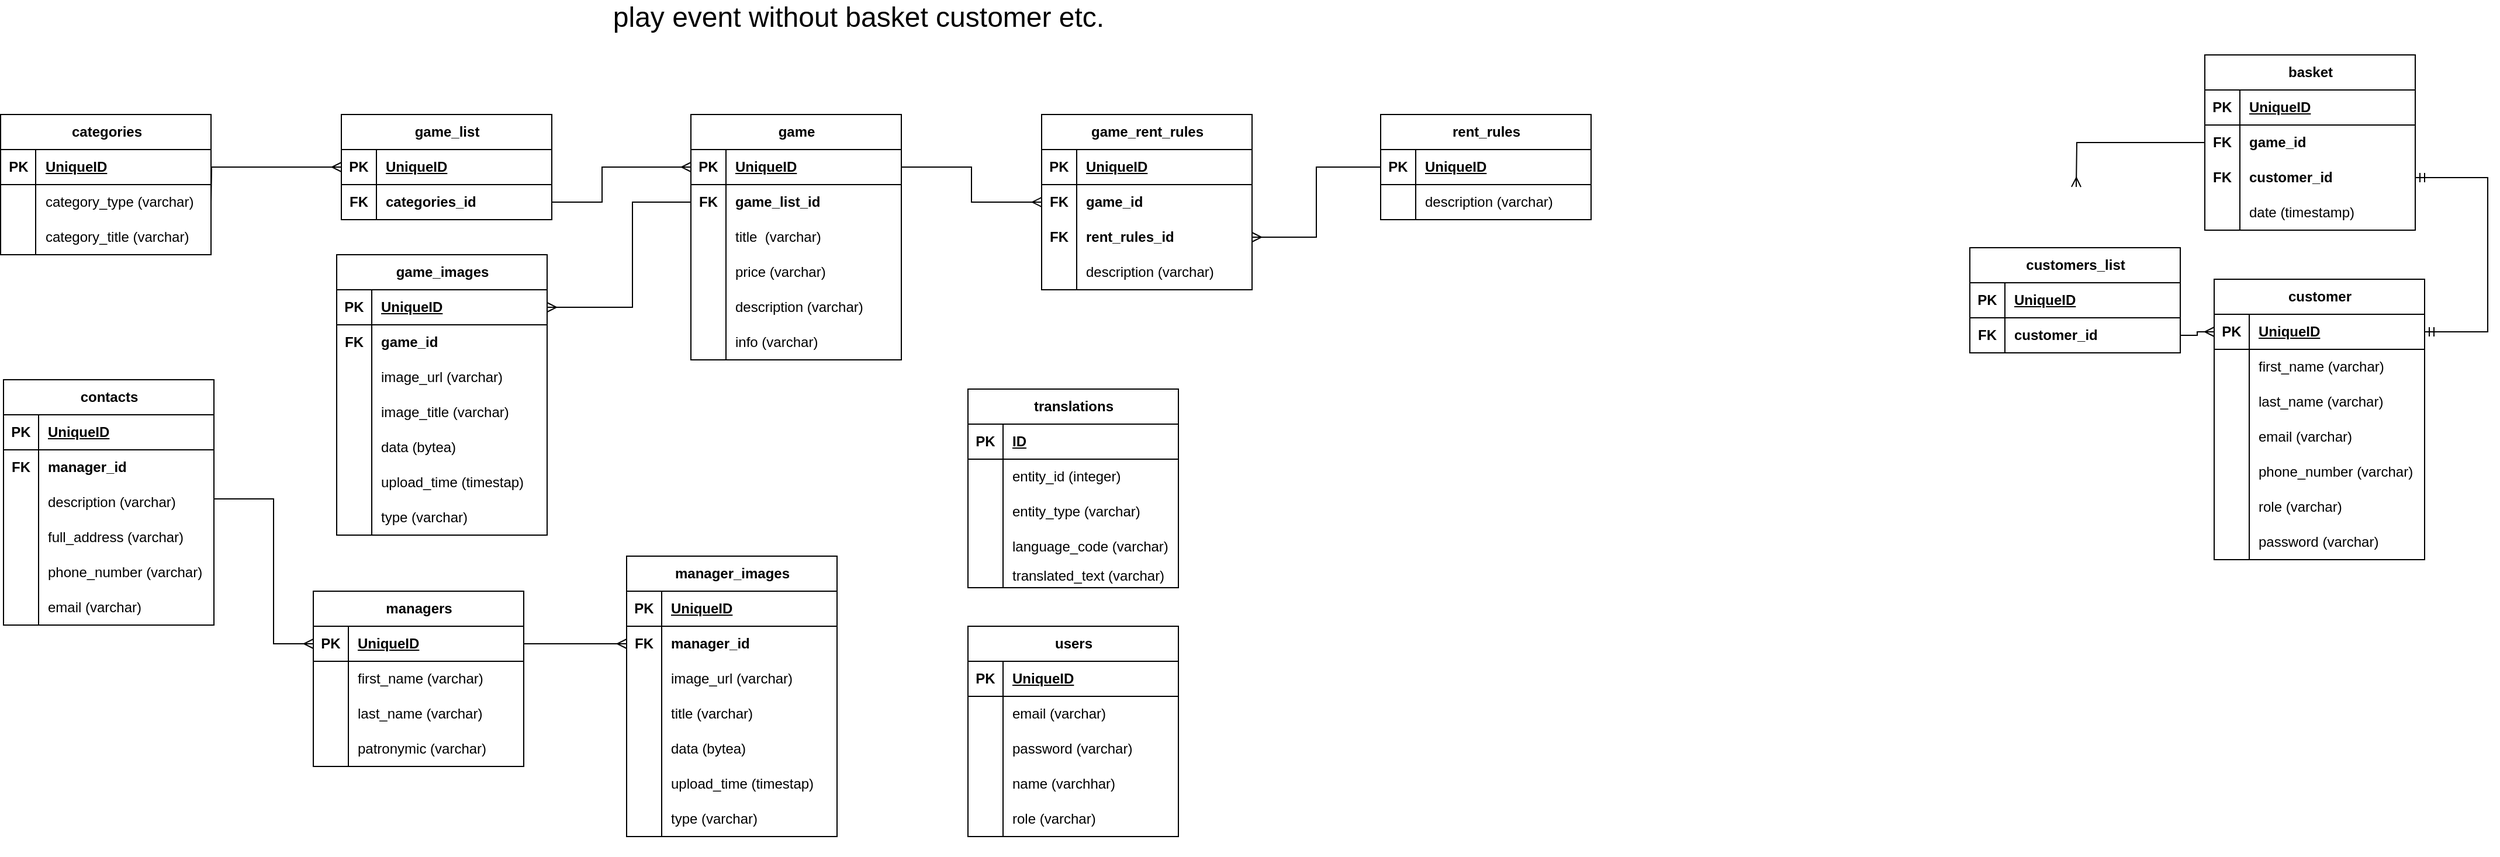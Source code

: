 <mxfile version="24.7.4">
  <diagram name="Страница — 1" id="xY2f_NA0rVkUcPtVhJDb">
    <mxGraphModel dx="1774" dy="810" grid="0" gridSize="10" guides="1" tooltips="1" connect="1" arrows="1" fold="1" page="1" pageScale="1" pageWidth="827" pageHeight="1169" math="0" shadow="0">
      <root>
        <mxCell id="0" />
        <mxCell id="1" parent="0" />
        <mxCell id="drXvlqTXnzt3K0fh44wS-1" value="categories" style="shape=table;startSize=30;container=1;collapsible=1;childLayout=tableLayout;fixedRows=1;rowLines=0;fontStyle=1;align=center;resizeLast=1;html=1;" parent="1" vertex="1">
          <mxGeometry x="98.5" y="134" width="180" height="120" as="geometry" />
        </mxCell>
        <mxCell id="drXvlqTXnzt3K0fh44wS-2" value="" style="shape=tableRow;horizontal=0;startSize=0;swimlaneHead=0;swimlaneBody=0;fillColor=none;collapsible=0;dropTarget=0;points=[[0,0.5],[1,0.5]];portConstraint=eastwest;top=0;left=0;right=0;bottom=1;" parent="drXvlqTXnzt3K0fh44wS-1" vertex="1">
          <mxGeometry y="30" width="180" height="30" as="geometry" />
        </mxCell>
        <mxCell id="drXvlqTXnzt3K0fh44wS-3" value="PK" style="shape=partialRectangle;connectable=0;fillColor=none;top=0;left=0;bottom=0;right=0;fontStyle=1;overflow=hidden;whiteSpace=wrap;html=1;" parent="drXvlqTXnzt3K0fh44wS-2" vertex="1">
          <mxGeometry width="30" height="30" as="geometry">
            <mxRectangle width="30" height="30" as="alternateBounds" />
          </mxGeometry>
        </mxCell>
        <mxCell id="drXvlqTXnzt3K0fh44wS-4" value="UniqueID" style="shape=partialRectangle;connectable=0;fillColor=none;top=0;left=0;bottom=0;right=0;align=left;spacingLeft=6;fontStyle=5;overflow=hidden;whiteSpace=wrap;html=1;" parent="drXvlqTXnzt3K0fh44wS-2" vertex="1">
          <mxGeometry x="30" width="150" height="30" as="geometry">
            <mxRectangle width="150" height="30" as="alternateBounds" />
          </mxGeometry>
        </mxCell>
        <mxCell id="drXvlqTXnzt3K0fh44wS-5" value="" style="shape=tableRow;horizontal=0;startSize=0;swimlaneHead=0;swimlaneBody=0;fillColor=none;collapsible=0;dropTarget=0;points=[[0,0.5],[1,0.5]];portConstraint=eastwest;top=0;left=0;right=0;bottom=0;" parent="drXvlqTXnzt3K0fh44wS-1" vertex="1">
          <mxGeometry y="60" width="180" height="30" as="geometry" />
        </mxCell>
        <mxCell id="drXvlqTXnzt3K0fh44wS-6" value="" style="shape=partialRectangle;connectable=0;fillColor=none;top=0;left=0;bottom=0;right=0;editable=1;overflow=hidden;whiteSpace=wrap;html=1;" parent="drXvlqTXnzt3K0fh44wS-5" vertex="1">
          <mxGeometry width="30" height="30" as="geometry">
            <mxRectangle width="30" height="30" as="alternateBounds" />
          </mxGeometry>
        </mxCell>
        <mxCell id="drXvlqTXnzt3K0fh44wS-7" value="category_type (varchar)" style="shape=partialRectangle;connectable=0;fillColor=none;top=0;left=0;bottom=0;right=0;align=left;spacingLeft=6;overflow=hidden;whiteSpace=wrap;html=1;" parent="drXvlqTXnzt3K0fh44wS-5" vertex="1">
          <mxGeometry x="30" width="150" height="30" as="geometry">
            <mxRectangle width="150" height="30" as="alternateBounds" />
          </mxGeometry>
        </mxCell>
        <mxCell id="drXvlqTXnzt3K0fh44wS-8" value="" style="shape=tableRow;horizontal=0;startSize=0;swimlaneHead=0;swimlaneBody=0;fillColor=none;collapsible=0;dropTarget=0;points=[[0,0.5],[1,0.5]];portConstraint=eastwest;top=0;left=0;right=0;bottom=0;" parent="drXvlqTXnzt3K0fh44wS-1" vertex="1">
          <mxGeometry y="90" width="180" height="30" as="geometry" />
        </mxCell>
        <mxCell id="drXvlqTXnzt3K0fh44wS-9" value="" style="shape=partialRectangle;connectable=0;fillColor=none;top=0;left=0;bottom=0;right=0;editable=1;overflow=hidden;whiteSpace=wrap;html=1;" parent="drXvlqTXnzt3K0fh44wS-8" vertex="1">
          <mxGeometry width="30" height="30" as="geometry">
            <mxRectangle width="30" height="30" as="alternateBounds" />
          </mxGeometry>
        </mxCell>
        <mxCell id="drXvlqTXnzt3K0fh44wS-10" value="category_title (varchar)" style="shape=partialRectangle;connectable=0;fillColor=none;top=0;left=0;bottom=0;right=0;align=left;spacingLeft=6;overflow=hidden;whiteSpace=wrap;html=1;" parent="drXvlqTXnzt3K0fh44wS-8" vertex="1">
          <mxGeometry x="30" width="150" height="30" as="geometry">
            <mxRectangle width="150" height="30" as="alternateBounds" />
          </mxGeometry>
        </mxCell>
        <mxCell id="drXvlqTXnzt3K0fh44wS-11" value="game_list" style="shape=table;startSize=30;container=1;collapsible=1;childLayout=tableLayout;fixedRows=1;rowLines=0;fontStyle=1;align=center;resizeLast=1;html=1;" parent="1" vertex="1">
          <mxGeometry x="390" y="134" width="180" height="90" as="geometry" />
        </mxCell>
        <mxCell id="drXvlqTXnzt3K0fh44wS-12" value="" style="shape=tableRow;horizontal=0;startSize=0;swimlaneHead=0;swimlaneBody=0;fillColor=none;collapsible=0;dropTarget=0;points=[[0,0.5],[1,0.5]];portConstraint=eastwest;top=0;left=0;right=0;bottom=1;" parent="drXvlqTXnzt3K0fh44wS-11" vertex="1">
          <mxGeometry y="30" width="180" height="30" as="geometry" />
        </mxCell>
        <mxCell id="drXvlqTXnzt3K0fh44wS-13" value="PK" style="shape=partialRectangle;connectable=0;fillColor=none;top=0;left=0;bottom=0;right=0;fontStyle=1;overflow=hidden;whiteSpace=wrap;html=1;" parent="drXvlqTXnzt3K0fh44wS-12" vertex="1">
          <mxGeometry width="30" height="30" as="geometry">
            <mxRectangle width="30" height="30" as="alternateBounds" />
          </mxGeometry>
        </mxCell>
        <mxCell id="drXvlqTXnzt3K0fh44wS-14" value="UniqueID" style="shape=partialRectangle;connectable=0;fillColor=none;top=0;left=0;bottom=0;right=0;align=left;spacingLeft=6;fontStyle=5;overflow=hidden;whiteSpace=wrap;html=1;" parent="drXvlqTXnzt3K0fh44wS-12" vertex="1">
          <mxGeometry x="30" width="150" height="30" as="geometry">
            <mxRectangle width="150" height="30" as="alternateBounds" />
          </mxGeometry>
        </mxCell>
        <mxCell id="drXvlqTXnzt3K0fh44wS-15" value="" style="shape=tableRow;horizontal=0;startSize=0;swimlaneHead=0;swimlaneBody=0;fillColor=none;collapsible=0;dropTarget=0;points=[[0,0.5],[1,0.5]];portConstraint=eastwest;top=0;left=0;right=0;bottom=0;fontStyle=0" parent="drXvlqTXnzt3K0fh44wS-11" vertex="1">
          <mxGeometry y="60" width="180" height="30" as="geometry" />
        </mxCell>
        <mxCell id="drXvlqTXnzt3K0fh44wS-16" value="&lt;b&gt;FK&lt;/b&gt;" style="shape=partialRectangle;connectable=0;fillColor=none;top=0;left=0;bottom=0;right=0;editable=1;overflow=hidden;whiteSpace=wrap;html=1;" parent="drXvlqTXnzt3K0fh44wS-15" vertex="1">
          <mxGeometry width="30" height="30" as="geometry">
            <mxRectangle width="30" height="30" as="alternateBounds" />
          </mxGeometry>
        </mxCell>
        <mxCell id="drXvlqTXnzt3K0fh44wS-17" value="&lt;b&gt;categories_id&lt;/b&gt;" style="shape=partialRectangle;connectable=0;fillColor=none;top=0;left=0;bottom=0;right=0;align=left;spacingLeft=6;overflow=hidden;whiteSpace=wrap;html=1;" parent="drXvlqTXnzt3K0fh44wS-15" vertex="1">
          <mxGeometry x="30" width="150" height="30" as="geometry">
            <mxRectangle width="150" height="30" as="alternateBounds" />
          </mxGeometry>
        </mxCell>
        <mxCell id="drXvlqTXnzt3K0fh44wS-21" value="game" style="shape=table;startSize=30;container=1;collapsible=1;childLayout=tableLayout;fixedRows=1;rowLines=0;fontStyle=1;align=center;resizeLast=1;html=1;" parent="1" vertex="1">
          <mxGeometry x="689" y="134" width="180" height="210" as="geometry" />
        </mxCell>
        <mxCell id="drXvlqTXnzt3K0fh44wS-22" value="" style="shape=tableRow;horizontal=0;startSize=0;swimlaneHead=0;swimlaneBody=0;fillColor=none;collapsible=0;dropTarget=0;points=[[0,0.5],[1,0.5]];portConstraint=eastwest;top=0;left=0;right=0;bottom=1;" parent="drXvlqTXnzt3K0fh44wS-21" vertex="1">
          <mxGeometry y="30" width="180" height="30" as="geometry" />
        </mxCell>
        <mxCell id="drXvlqTXnzt3K0fh44wS-23" value="PK" style="shape=partialRectangle;connectable=0;fillColor=none;top=0;left=0;bottom=0;right=0;fontStyle=1;overflow=hidden;whiteSpace=wrap;html=1;" parent="drXvlqTXnzt3K0fh44wS-22" vertex="1">
          <mxGeometry width="30" height="30" as="geometry">
            <mxRectangle width="30" height="30" as="alternateBounds" />
          </mxGeometry>
        </mxCell>
        <mxCell id="drXvlqTXnzt3K0fh44wS-24" value="UniqueID" style="shape=partialRectangle;connectable=0;fillColor=none;top=0;left=0;bottom=0;right=0;align=left;spacingLeft=6;fontStyle=5;overflow=hidden;whiteSpace=wrap;html=1;" parent="drXvlqTXnzt3K0fh44wS-22" vertex="1">
          <mxGeometry x="30" width="150" height="30" as="geometry">
            <mxRectangle width="150" height="30" as="alternateBounds" />
          </mxGeometry>
        </mxCell>
        <mxCell id="drXvlqTXnzt3K0fh44wS-25" value="" style="shape=tableRow;horizontal=0;startSize=0;swimlaneHead=0;swimlaneBody=0;fillColor=none;collapsible=0;dropTarget=0;points=[[0,0.5],[1,0.5]];portConstraint=eastwest;top=0;left=0;right=0;bottom=0;" parent="drXvlqTXnzt3K0fh44wS-21" vertex="1">
          <mxGeometry y="60" width="180" height="30" as="geometry" />
        </mxCell>
        <mxCell id="drXvlqTXnzt3K0fh44wS-26" value="&lt;b&gt;FK&lt;/b&gt;" style="shape=partialRectangle;connectable=0;fillColor=none;top=0;left=0;bottom=0;right=0;editable=1;overflow=hidden;whiteSpace=wrap;html=1;" parent="drXvlqTXnzt3K0fh44wS-25" vertex="1">
          <mxGeometry width="30" height="30" as="geometry">
            <mxRectangle width="30" height="30" as="alternateBounds" />
          </mxGeometry>
        </mxCell>
        <mxCell id="drXvlqTXnzt3K0fh44wS-27" value="&lt;b&gt;game_list_id&lt;/b&gt;" style="shape=partialRectangle;connectable=0;fillColor=none;top=0;left=0;bottom=0;right=0;align=left;spacingLeft=6;overflow=hidden;whiteSpace=wrap;html=1;" parent="drXvlqTXnzt3K0fh44wS-25" vertex="1">
          <mxGeometry x="30" width="150" height="30" as="geometry">
            <mxRectangle width="150" height="30" as="alternateBounds" />
          </mxGeometry>
        </mxCell>
        <mxCell id="drXvlqTXnzt3K0fh44wS-28" value="" style="shape=tableRow;horizontal=0;startSize=0;swimlaneHead=0;swimlaneBody=0;fillColor=none;collapsible=0;dropTarget=0;points=[[0,0.5],[1,0.5]];portConstraint=eastwest;top=0;left=0;right=0;bottom=0;" parent="drXvlqTXnzt3K0fh44wS-21" vertex="1">
          <mxGeometry y="90" width="180" height="30" as="geometry" />
        </mxCell>
        <mxCell id="drXvlqTXnzt3K0fh44wS-29" value="" style="shape=partialRectangle;connectable=0;fillColor=none;top=0;left=0;bottom=0;right=0;editable=1;overflow=hidden;whiteSpace=wrap;html=1;" parent="drXvlqTXnzt3K0fh44wS-28" vertex="1">
          <mxGeometry width="30" height="30" as="geometry">
            <mxRectangle width="30" height="30" as="alternateBounds" />
          </mxGeometry>
        </mxCell>
        <mxCell id="drXvlqTXnzt3K0fh44wS-30" value="title&amp;nbsp; (varchar)" style="shape=partialRectangle;connectable=0;fillColor=none;top=0;left=0;bottom=0;right=0;align=left;spacingLeft=6;overflow=hidden;whiteSpace=wrap;html=1;" parent="drXvlqTXnzt3K0fh44wS-28" vertex="1">
          <mxGeometry x="30" width="150" height="30" as="geometry">
            <mxRectangle width="150" height="30" as="alternateBounds" />
          </mxGeometry>
        </mxCell>
        <mxCell id="drXvlqTXnzt3K0fh44wS-31" value="" style="shape=tableRow;horizontal=0;startSize=0;swimlaneHead=0;swimlaneBody=0;fillColor=none;collapsible=0;dropTarget=0;points=[[0,0.5],[1,0.5]];portConstraint=eastwest;top=0;left=0;right=0;bottom=0;" parent="drXvlqTXnzt3K0fh44wS-21" vertex="1">
          <mxGeometry y="120" width="180" height="30" as="geometry" />
        </mxCell>
        <mxCell id="drXvlqTXnzt3K0fh44wS-32" value="" style="shape=partialRectangle;connectable=0;fillColor=none;top=0;left=0;bottom=0;right=0;editable=1;overflow=hidden;whiteSpace=wrap;html=1;" parent="drXvlqTXnzt3K0fh44wS-31" vertex="1">
          <mxGeometry width="30" height="30" as="geometry">
            <mxRectangle width="30" height="30" as="alternateBounds" />
          </mxGeometry>
        </mxCell>
        <mxCell id="drXvlqTXnzt3K0fh44wS-33" value="price (varchar)" style="shape=partialRectangle;connectable=0;fillColor=none;top=0;left=0;bottom=0;right=0;align=left;spacingLeft=6;overflow=hidden;whiteSpace=wrap;html=1;" parent="drXvlqTXnzt3K0fh44wS-31" vertex="1">
          <mxGeometry x="30" width="150" height="30" as="geometry">
            <mxRectangle width="150" height="30" as="alternateBounds" />
          </mxGeometry>
        </mxCell>
        <mxCell id="drXvlqTXnzt3K0fh44wS-34" value="" style="shape=tableRow;horizontal=0;startSize=0;swimlaneHead=0;swimlaneBody=0;fillColor=none;collapsible=0;dropTarget=0;points=[[0,0.5],[1,0.5]];portConstraint=eastwest;top=0;left=0;right=0;bottom=0;" parent="drXvlqTXnzt3K0fh44wS-21" vertex="1">
          <mxGeometry y="150" width="180" height="30" as="geometry" />
        </mxCell>
        <mxCell id="drXvlqTXnzt3K0fh44wS-35" value="" style="shape=partialRectangle;connectable=0;fillColor=none;top=0;left=0;bottom=0;right=0;editable=1;overflow=hidden;whiteSpace=wrap;html=1;" parent="drXvlqTXnzt3K0fh44wS-34" vertex="1">
          <mxGeometry width="30" height="30" as="geometry">
            <mxRectangle width="30" height="30" as="alternateBounds" />
          </mxGeometry>
        </mxCell>
        <mxCell id="drXvlqTXnzt3K0fh44wS-36" value="description (varchar)" style="shape=partialRectangle;connectable=0;fillColor=none;top=0;left=0;bottom=0;right=0;align=left;spacingLeft=6;overflow=hidden;whiteSpace=wrap;html=1;" parent="drXvlqTXnzt3K0fh44wS-34" vertex="1">
          <mxGeometry x="30" width="150" height="30" as="geometry">
            <mxRectangle width="150" height="30" as="alternateBounds" />
          </mxGeometry>
        </mxCell>
        <mxCell id="drXvlqTXnzt3K0fh44wS-37" value="" style="shape=tableRow;horizontal=0;startSize=0;swimlaneHead=0;swimlaneBody=0;fillColor=none;collapsible=0;dropTarget=0;points=[[0,0.5],[1,0.5]];portConstraint=eastwest;top=0;left=0;right=0;bottom=0;" parent="drXvlqTXnzt3K0fh44wS-21" vertex="1">
          <mxGeometry y="180" width="180" height="30" as="geometry" />
        </mxCell>
        <mxCell id="drXvlqTXnzt3K0fh44wS-38" value="" style="shape=partialRectangle;connectable=0;fillColor=none;top=0;left=0;bottom=0;right=0;editable=1;overflow=hidden;whiteSpace=wrap;html=1;" parent="drXvlqTXnzt3K0fh44wS-37" vertex="1">
          <mxGeometry width="30" height="30" as="geometry">
            <mxRectangle width="30" height="30" as="alternateBounds" />
          </mxGeometry>
        </mxCell>
        <mxCell id="drXvlqTXnzt3K0fh44wS-39" value="info (varchar)" style="shape=partialRectangle;connectable=0;fillColor=none;top=0;left=0;bottom=0;right=0;align=left;spacingLeft=6;overflow=hidden;whiteSpace=wrap;html=1;" parent="drXvlqTXnzt3K0fh44wS-37" vertex="1">
          <mxGeometry x="30" width="150" height="30" as="geometry">
            <mxRectangle width="150" height="30" as="alternateBounds" />
          </mxGeometry>
        </mxCell>
        <mxCell id="drXvlqTXnzt3K0fh44wS-40" value="" style="edgeStyle=orthogonalEdgeStyle;fontSize=12;html=1;endArrow=ERmany;rounded=0;entryX=0;entryY=0.5;entryDx=0;entryDy=0;exitX=1;exitY=0.5;exitDx=0;exitDy=0;" parent="1" target="drXvlqTXnzt3K0fh44wS-12" edge="1">
          <mxGeometry width="100" height="100" relative="1" as="geometry">
            <mxPoint x="278.5" y="209" as="sourcePoint" />
            <mxPoint x="349" y="308" as="targetPoint" />
          </mxGeometry>
        </mxCell>
        <mxCell id="drXvlqTXnzt3K0fh44wS-41" value="game_images" style="shape=table;startSize=30;container=1;collapsible=1;childLayout=tableLayout;fixedRows=1;rowLines=0;fontStyle=1;align=center;resizeLast=1;html=1;" parent="1" vertex="1">
          <mxGeometry x="386" y="254" width="180" height="240" as="geometry" />
        </mxCell>
        <mxCell id="drXvlqTXnzt3K0fh44wS-42" value="" style="shape=tableRow;horizontal=0;startSize=0;swimlaneHead=0;swimlaneBody=0;fillColor=none;collapsible=0;dropTarget=0;points=[[0,0.5],[1,0.5]];portConstraint=eastwest;top=0;left=0;right=0;bottom=1;" parent="drXvlqTXnzt3K0fh44wS-41" vertex="1">
          <mxGeometry y="30" width="180" height="30" as="geometry" />
        </mxCell>
        <mxCell id="drXvlqTXnzt3K0fh44wS-43" value="PK" style="shape=partialRectangle;connectable=0;fillColor=none;top=0;left=0;bottom=0;right=0;fontStyle=1;overflow=hidden;whiteSpace=wrap;html=1;" parent="drXvlqTXnzt3K0fh44wS-42" vertex="1">
          <mxGeometry width="30" height="30" as="geometry">
            <mxRectangle width="30" height="30" as="alternateBounds" />
          </mxGeometry>
        </mxCell>
        <mxCell id="drXvlqTXnzt3K0fh44wS-44" value="UniqueID" style="shape=partialRectangle;connectable=0;fillColor=none;top=0;left=0;bottom=0;right=0;align=left;spacingLeft=6;fontStyle=5;overflow=hidden;whiteSpace=wrap;html=1;" parent="drXvlqTXnzt3K0fh44wS-42" vertex="1">
          <mxGeometry x="30" width="150" height="30" as="geometry">
            <mxRectangle width="150" height="30" as="alternateBounds" />
          </mxGeometry>
        </mxCell>
        <mxCell id="drXvlqTXnzt3K0fh44wS-45" value="" style="shape=tableRow;horizontal=0;startSize=0;swimlaneHead=0;swimlaneBody=0;fillColor=none;collapsible=0;dropTarget=0;points=[[0,0.5],[1,0.5]];portConstraint=eastwest;top=0;left=0;right=0;bottom=0;" parent="drXvlqTXnzt3K0fh44wS-41" vertex="1">
          <mxGeometry y="60" width="180" height="30" as="geometry" />
        </mxCell>
        <mxCell id="drXvlqTXnzt3K0fh44wS-46" value="&lt;b&gt;FK&lt;/b&gt;" style="shape=partialRectangle;connectable=0;fillColor=none;top=0;left=0;bottom=0;right=0;editable=1;overflow=hidden;whiteSpace=wrap;html=1;" parent="drXvlqTXnzt3K0fh44wS-45" vertex="1">
          <mxGeometry width="30" height="30" as="geometry">
            <mxRectangle width="30" height="30" as="alternateBounds" />
          </mxGeometry>
        </mxCell>
        <mxCell id="drXvlqTXnzt3K0fh44wS-47" value="&lt;b&gt;game_id&lt;/b&gt;" style="shape=partialRectangle;connectable=0;fillColor=none;top=0;left=0;bottom=0;right=0;align=left;spacingLeft=6;overflow=hidden;whiteSpace=wrap;html=1;" parent="drXvlqTXnzt3K0fh44wS-45" vertex="1">
          <mxGeometry x="30" width="150" height="30" as="geometry">
            <mxRectangle width="150" height="30" as="alternateBounds" />
          </mxGeometry>
        </mxCell>
        <mxCell id="drXvlqTXnzt3K0fh44wS-48" value="" style="shape=tableRow;horizontal=0;startSize=0;swimlaneHead=0;swimlaneBody=0;fillColor=none;collapsible=0;dropTarget=0;points=[[0,0.5],[1,0.5]];portConstraint=eastwest;top=0;left=0;right=0;bottom=0;" parent="drXvlqTXnzt3K0fh44wS-41" vertex="1">
          <mxGeometry y="90" width="180" height="30" as="geometry" />
        </mxCell>
        <mxCell id="drXvlqTXnzt3K0fh44wS-49" value="" style="shape=partialRectangle;connectable=0;fillColor=none;top=0;left=0;bottom=0;right=0;editable=1;overflow=hidden;whiteSpace=wrap;html=1;" parent="drXvlqTXnzt3K0fh44wS-48" vertex="1">
          <mxGeometry width="30" height="30" as="geometry">
            <mxRectangle width="30" height="30" as="alternateBounds" />
          </mxGeometry>
        </mxCell>
        <mxCell id="drXvlqTXnzt3K0fh44wS-50" value="image_url (varchar)" style="shape=partialRectangle;connectable=0;fillColor=none;top=0;left=0;bottom=0;right=0;align=left;spacingLeft=6;overflow=hidden;whiteSpace=wrap;html=1;" parent="drXvlqTXnzt3K0fh44wS-48" vertex="1">
          <mxGeometry x="30" width="150" height="30" as="geometry">
            <mxRectangle width="150" height="30" as="alternateBounds" />
          </mxGeometry>
        </mxCell>
        <mxCell id="drXvlqTXnzt3K0fh44wS-51" value="" style="shape=tableRow;horizontal=0;startSize=0;swimlaneHead=0;swimlaneBody=0;fillColor=none;collapsible=0;dropTarget=0;points=[[0,0.5],[1,0.5]];portConstraint=eastwest;top=0;left=0;right=0;bottom=0;" parent="drXvlqTXnzt3K0fh44wS-41" vertex="1">
          <mxGeometry y="120" width="180" height="30" as="geometry" />
        </mxCell>
        <mxCell id="drXvlqTXnzt3K0fh44wS-52" value="" style="shape=partialRectangle;connectable=0;fillColor=none;top=0;left=0;bottom=0;right=0;editable=1;overflow=hidden;whiteSpace=wrap;html=1;" parent="drXvlqTXnzt3K0fh44wS-51" vertex="1">
          <mxGeometry width="30" height="30" as="geometry">
            <mxRectangle width="30" height="30" as="alternateBounds" />
          </mxGeometry>
        </mxCell>
        <mxCell id="drXvlqTXnzt3K0fh44wS-53" value="image_title (varchar)" style="shape=partialRectangle;connectable=0;fillColor=none;top=0;left=0;bottom=0;right=0;align=left;spacingLeft=6;overflow=hidden;whiteSpace=wrap;html=1;" parent="drXvlqTXnzt3K0fh44wS-51" vertex="1">
          <mxGeometry x="30" width="150" height="30" as="geometry">
            <mxRectangle width="150" height="30" as="alternateBounds" />
          </mxGeometry>
        </mxCell>
        <mxCell id="gkDPcMA-JAEzVymA_6jH-20" value="" style="shape=tableRow;horizontal=0;startSize=0;swimlaneHead=0;swimlaneBody=0;fillColor=none;collapsible=0;dropTarget=0;points=[[0,0.5],[1,0.5]];portConstraint=eastwest;top=0;left=0;right=0;bottom=0;" vertex="1" parent="drXvlqTXnzt3K0fh44wS-41">
          <mxGeometry y="150" width="180" height="30" as="geometry" />
        </mxCell>
        <mxCell id="gkDPcMA-JAEzVymA_6jH-21" value="" style="shape=partialRectangle;connectable=0;fillColor=none;top=0;left=0;bottom=0;right=0;editable=1;overflow=hidden;whiteSpace=wrap;html=1;" vertex="1" parent="gkDPcMA-JAEzVymA_6jH-20">
          <mxGeometry width="30" height="30" as="geometry">
            <mxRectangle width="30" height="30" as="alternateBounds" />
          </mxGeometry>
        </mxCell>
        <mxCell id="gkDPcMA-JAEzVymA_6jH-22" value="data (bytea)" style="shape=partialRectangle;connectable=0;fillColor=none;top=0;left=0;bottom=0;right=0;align=left;spacingLeft=6;overflow=hidden;whiteSpace=wrap;html=1;" vertex="1" parent="gkDPcMA-JAEzVymA_6jH-20">
          <mxGeometry x="30" width="150" height="30" as="geometry">
            <mxRectangle width="150" height="30" as="alternateBounds" />
          </mxGeometry>
        </mxCell>
        <mxCell id="gkDPcMA-JAEzVymA_6jH-23" value="" style="shape=tableRow;horizontal=0;startSize=0;swimlaneHead=0;swimlaneBody=0;fillColor=none;collapsible=0;dropTarget=0;points=[[0,0.5],[1,0.5]];portConstraint=eastwest;top=0;left=0;right=0;bottom=0;" vertex="1" parent="drXvlqTXnzt3K0fh44wS-41">
          <mxGeometry y="180" width="180" height="30" as="geometry" />
        </mxCell>
        <mxCell id="gkDPcMA-JAEzVymA_6jH-24" value="" style="shape=partialRectangle;connectable=0;fillColor=none;top=0;left=0;bottom=0;right=0;editable=1;overflow=hidden;whiteSpace=wrap;html=1;" vertex="1" parent="gkDPcMA-JAEzVymA_6jH-23">
          <mxGeometry width="30" height="30" as="geometry">
            <mxRectangle width="30" height="30" as="alternateBounds" />
          </mxGeometry>
        </mxCell>
        <mxCell id="gkDPcMA-JAEzVymA_6jH-25" value="upload_time (timestap)" style="shape=partialRectangle;connectable=0;fillColor=none;top=0;left=0;bottom=0;right=0;align=left;spacingLeft=6;overflow=hidden;whiteSpace=wrap;html=1;" vertex="1" parent="gkDPcMA-JAEzVymA_6jH-23">
          <mxGeometry x="30" width="150" height="30" as="geometry">
            <mxRectangle width="150" height="30" as="alternateBounds" />
          </mxGeometry>
        </mxCell>
        <mxCell id="gkDPcMA-JAEzVymA_6jH-26" value="" style="shape=tableRow;horizontal=0;startSize=0;swimlaneHead=0;swimlaneBody=0;fillColor=none;collapsible=0;dropTarget=0;points=[[0,0.5],[1,0.5]];portConstraint=eastwest;top=0;left=0;right=0;bottom=0;" vertex="1" parent="drXvlqTXnzt3K0fh44wS-41">
          <mxGeometry y="210" width="180" height="30" as="geometry" />
        </mxCell>
        <mxCell id="gkDPcMA-JAEzVymA_6jH-27" value="" style="shape=partialRectangle;connectable=0;fillColor=none;top=0;left=0;bottom=0;right=0;editable=1;overflow=hidden;whiteSpace=wrap;html=1;" vertex="1" parent="gkDPcMA-JAEzVymA_6jH-26">
          <mxGeometry width="30" height="30" as="geometry">
            <mxRectangle width="30" height="30" as="alternateBounds" />
          </mxGeometry>
        </mxCell>
        <mxCell id="gkDPcMA-JAEzVymA_6jH-28" value="type (varchar)" style="shape=partialRectangle;connectable=0;fillColor=none;top=0;left=0;bottom=0;right=0;align=left;spacingLeft=6;overflow=hidden;whiteSpace=wrap;html=1;" vertex="1" parent="gkDPcMA-JAEzVymA_6jH-26">
          <mxGeometry x="30" width="150" height="30" as="geometry">
            <mxRectangle width="150" height="30" as="alternateBounds" />
          </mxGeometry>
        </mxCell>
        <mxCell id="drXvlqTXnzt3K0fh44wS-54" value="" style="edgeStyle=orthogonalEdgeStyle;fontSize=12;html=1;endArrow=ERmany;rounded=0;entryX=1;entryY=0.5;entryDx=0;entryDy=0;exitX=0;exitY=0.5;exitDx=0;exitDy=0;" parent="1" target="drXvlqTXnzt3K0fh44wS-42" edge="1">
          <mxGeometry width="100" height="100" relative="1" as="geometry">
            <mxPoint x="689" y="209" as="sourcePoint" />
            <mxPoint x="713" y="383" as="targetPoint" />
            <Array as="points">
              <mxPoint x="639" y="209" />
              <mxPoint x="639" y="299" />
            </Array>
          </mxGeometry>
        </mxCell>
        <mxCell id="drXvlqTXnzt3K0fh44wS-55" value="" style="edgeStyle=orthogonalEdgeStyle;fontSize=12;html=1;endArrow=ERmany;rounded=0;entryX=0;entryY=0.5;entryDx=0;entryDy=0;" parent="1" target="drXvlqTXnzt3K0fh44wS-22" edge="1">
          <mxGeometry width="100" height="100" relative="1" as="geometry">
            <mxPoint x="570" y="209" as="sourcePoint" />
            <mxPoint x="700" y="419" as="targetPoint" />
            <Array as="points">
              <mxPoint x="613" y="209" />
              <mxPoint x="613" y="179" />
            </Array>
          </mxGeometry>
        </mxCell>
        <mxCell id="drXvlqTXnzt3K0fh44wS-56" value="basket" style="shape=table;startSize=30;container=1;collapsible=1;childLayout=tableLayout;fixedRows=1;rowLines=0;fontStyle=1;align=center;resizeLast=1;html=1;" parent="1" vertex="1">
          <mxGeometry x="1984" y="83" width="180" height="150" as="geometry" />
        </mxCell>
        <mxCell id="drXvlqTXnzt3K0fh44wS-57" value="" style="shape=tableRow;horizontal=0;startSize=0;swimlaneHead=0;swimlaneBody=0;fillColor=none;collapsible=0;dropTarget=0;points=[[0,0.5],[1,0.5]];portConstraint=eastwest;top=0;left=0;right=0;bottom=1;" parent="drXvlqTXnzt3K0fh44wS-56" vertex="1">
          <mxGeometry y="30" width="180" height="30" as="geometry" />
        </mxCell>
        <mxCell id="drXvlqTXnzt3K0fh44wS-58" value="PK" style="shape=partialRectangle;connectable=0;fillColor=none;top=0;left=0;bottom=0;right=0;fontStyle=1;overflow=hidden;whiteSpace=wrap;html=1;" parent="drXvlqTXnzt3K0fh44wS-57" vertex="1">
          <mxGeometry width="30" height="30" as="geometry">
            <mxRectangle width="30" height="30" as="alternateBounds" />
          </mxGeometry>
        </mxCell>
        <mxCell id="drXvlqTXnzt3K0fh44wS-59" value="UniqueID" style="shape=partialRectangle;connectable=0;fillColor=none;top=0;left=0;bottom=0;right=0;align=left;spacingLeft=6;fontStyle=5;overflow=hidden;whiteSpace=wrap;html=1;" parent="drXvlqTXnzt3K0fh44wS-57" vertex="1">
          <mxGeometry x="30" width="150" height="30" as="geometry">
            <mxRectangle width="150" height="30" as="alternateBounds" />
          </mxGeometry>
        </mxCell>
        <mxCell id="drXvlqTXnzt3K0fh44wS-60" value="" style="shape=tableRow;horizontal=0;startSize=0;swimlaneHead=0;swimlaneBody=0;fillColor=none;collapsible=0;dropTarget=0;points=[[0,0.5],[1,0.5]];portConstraint=eastwest;top=0;left=0;right=0;bottom=0;" parent="drXvlqTXnzt3K0fh44wS-56" vertex="1">
          <mxGeometry y="60" width="180" height="30" as="geometry" />
        </mxCell>
        <mxCell id="drXvlqTXnzt3K0fh44wS-61" value="&lt;b&gt;FK&lt;/b&gt;" style="shape=partialRectangle;connectable=0;fillColor=none;top=0;left=0;bottom=0;right=0;editable=1;overflow=hidden;whiteSpace=wrap;html=1;" parent="drXvlqTXnzt3K0fh44wS-60" vertex="1">
          <mxGeometry width="30" height="30" as="geometry">
            <mxRectangle width="30" height="30" as="alternateBounds" />
          </mxGeometry>
        </mxCell>
        <mxCell id="drXvlqTXnzt3K0fh44wS-62" value="&lt;b&gt;game_id&lt;/b&gt;" style="shape=partialRectangle;connectable=0;fillColor=none;top=0;left=0;bottom=0;right=0;align=left;spacingLeft=6;overflow=hidden;whiteSpace=wrap;html=1;" parent="drXvlqTXnzt3K0fh44wS-60" vertex="1">
          <mxGeometry x="30" width="150" height="30" as="geometry">
            <mxRectangle width="150" height="30" as="alternateBounds" />
          </mxGeometry>
        </mxCell>
        <mxCell id="drXvlqTXnzt3K0fh44wS-63" value="" style="shape=tableRow;horizontal=0;startSize=0;swimlaneHead=0;swimlaneBody=0;fillColor=none;collapsible=0;dropTarget=0;points=[[0,0.5],[1,0.5]];portConstraint=eastwest;top=0;left=0;right=0;bottom=0;" parent="drXvlqTXnzt3K0fh44wS-56" vertex="1">
          <mxGeometry y="90" width="180" height="30" as="geometry" />
        </mxCell>
        <mxCell id="drXvlqTXnzt3K0fh44wS-64" value="&lt;b&gt;FK&lt;/b&gt;" style="shape=partialRectangle;connectable=0;fillColor=none;top=0;left=0;bottom=0;right=0;editable=1;overflow=hidden;whiteSpace=wrap;html=1;" parent="drXvlqTXnzt3K0fh44wS-63" vertex="1">
          <mxGeometry width="30" height="30" as="geometry">
            <mxRectangle width="30" height="30" as="alternateBounds" />
          </mxGeometry>
        </mxCell>
        <mxCell id="drXvlqTXnzt3K0fh44wS-65" value="&lt;b&gt;customer_id&lt;/b&gt;" style="shape=partialRectangle;connectable=0;fillColor=none;top=0;left=0;bottom=0;right=0;align=left;spacingLeft=6;overflow=hidden;whiteSpace=wrap;html=1;" parent="drXvlqTXnzt3K0fh44wS-63" vertex="1">
          <mxGeometry x="30" width="150" height="30" as="geometry">
            <mxRectangle width="150" height="30" as="alternateBounds" />
          </mxGeometry>
        </mxCell>
        <mxCell id="drXvlqTXnzt3K0fh44wS-66" value="" style="shape=tableRow;horizontal=0;startSize=0;swimlaneHead=0;swimlaneBody=0;fillColor=none;collapsible=0;dropTarget=0;points=[[0,0.5],[1,0.5]];portConstraint=eastwest;top=0;left=0;right=0;bottom=0;" parent="drXvlqTXnzt3K0fh44wS-56" vertex="1">
          <mxGeometry y="120" width="180" height="30" as="geometry" />
        </mxCell>
        <mxCell id="drXvlqTXnzt3K0fh44wS-67" value="" style="shape=partialRectangle;connectable=0;fillColor=none;top=0;left=0;bottom=0;right=0;editable=1;overflow=hidden;whiteSpace=wrap;html=1;" parent="drXvlqTXnzt3K0fh44wS-66" vertex="1">
          <mxGeometry width="30" height="30" as="geometry">
            <mxRectangle width="30" height="30" as="alternateBounds" />
          </mxGeometry>
        </mxCell>
        <mxCell id="drXvlqTXnzt3K0fh44wS-68" value="date (timestamp)" style="shape=partialRectangle;connectable=0;fillColor=none;top=0;left=0;bottom=0;right=0;align=left;spacingLeft=6;overflow=hidden;whiteSpace=wrap;html=1;" parent="drXvlqTXnzt3K0fh44wS-66" vertex="1">
          <mxGeometry x="30" width="150" height="30" as="geometry">
            <mxRectangle width="150" height="30" as="alternateBounds" />
          </mxGeometry>
        </mxCell>
        <mxCell id="drXvlqTXnzt3K0fh44wS-70" value="" style="edgeStyle=orthogonalEdgeStyle;fontSize=12;html=1;endArrow=ERmany;rounded=0;exitX=0;exitY=0.5;exitDx=0;exitDy=0;" parent="1" source="drXvlqTXnzt3K0fh44wS-60" edge="1">
          <mxGeometry width="100" height="100" relative="1" as="geometry">
            <mxPoint x="1285" y="473" as="sourcePoint" />
            <mxPoint x="1874" y="196" as="targetPoint" />
          </mxGeometry>
        </mxCell>
        <mxCell id="drXvlqTXnzt3K0fh44wS-71" value="customer" style="shape=table;startSize=30;container=1;collapsible=1;childLayout=tableLayout;fixedRows=1;rowLines=0;fontStyle=1;align=center;resizeLast=1;html=1;" parent="1" vertex="1">
          <mxGeometry x="1992" y="275" width="180" height="240" as="geometry" />
        </mxCell>
        <mxCell id="drXvlqTXnzt3K0fh44wS-72" value="" style="shape=tableRow;horizontal=0;startSize=0;swimlaneHead=0;swimlaneBody=0;fillColor=none;collapsible=0;dropTarget=0;points=[[0,0.5],[1,0.5]];portConstraint=eastwest;top=0;left=0;right=0;bottom=1;" parent="drXvlqTXnzt3K0fh44wS-71" vertex="1">
          <mxGeometry y="30" width="180" height="30" as="geometry" />
        </mxCell>
        <mxCell id="drXvlqTXnzt3K0fh44wS-73" value="PK" style="shape=partialRectangle;connectable=0;fillColor=none;top=0;left=0;bottom=0;right=0;fontStyle=1;overflow=hidden;whiteSpace=wrap;html=1;" parent="drXvlqTXnzt3K0fh44wS-72" vertex="1">
          <mxGeometry width="30" height="30" as="geometry">
            <mxRectangle width="30" height="30" as="alternateBounds" />
          </mxGeometry>
        </mxCell>
        <mxCell id="drXvlqTXnzt3K0fh44wS-74" value="UniqueID" style="shape=partialRectangle;connectable=0;fillColor=none;top=0;left=0;bottom=0;right=0;align=left;spacingLeft=6;fontStyle=5;overflow=hidden;whiteSpace=wrap;html=1;" parent="drXvlqTXnzt3K0fh44wS-72" vertex="1">
          <mxGeometry x="30" width="150" height="30" as="geometry">
            <mxRectangle width="150" height="30" as="alternateBounds" />
          </mxGeometry>
        </mxCell>
        <mxCell id="drXvlqTXnzt3K0fh44wS-75" value="" style="shape=tableRow;horizontal=0;startSize=0;swimlaneHead=0;swimlaneBody=0;fillColor=none;collapsible=0;dropTarget=0;points=[[0,0.5],[1,0.5]];portConstraint=eastwest;top=0;left=0;right=0;bottom=0;" parent="drXvlqTXnzt3K0fh44wS-71" vertex="1">
          <mxGeometry y="60" width="180" height="30" as="geometry" />
        </mxCell>
        <mxCell id="drXvlqTXnzt3K0fh44wS-76" value="" style="shape=partialRectangle;connectable=0;fillColor=none;top=0;left=0;bottom=0;right=0;editable=1;overflow=hidden;whiteSpace=wrap;html=1;" parent="drXvlqTXnzt3K0fh44wS-75" vertex="1">
          <mxGeometry width="30" height="30" as="geometry">
            <mxRectangle width="30" height="30" as="alternateBounds" />
          </mxGeometry>
        </mxCell>
        <mxCell id="drXvlqTXnzt3K0fh44wS-77" value="first_name (varchar)" style="shape=partialRectangle;connectable=0;fillColor=none;top=0;left=0;bottom=0;right=0;align=left;spacingLeft=6;overflow=hidden;whiteSpace=wrap;html=1;" parent="drXvlqTXnzt3K0fh44wS-75" vertex="1">
          <mxGeometry x="30" width="150" height="30" as="geometry">
            <mxRectangle width="150" height="30" as="alternateBounds" />
          </mxGeometry>
        </mxCell>
        <mxCell id="drXvlqTXnzt3K0fh44wS-78" value="" style="shape=tableRow;horizontal=0;startSize=0;swimlaneHead=0;swimlaneBody=0;fillColor=none;collapsible=0;dropTarget=0;points=[[0,0.5],[1,0.5]];portConstraint=eastwest;top=0;left=0;right=0;bottom=0;" parent="drXvlqTXnzt3K0fh44wS-71" vertex="1">
          <mxGeometry y="90" width="180" height="30" as="geometry" />
        </mxCell>
        <mxCell id="drXvlqTXnzt3K0fh44wS-79" value="" style="shape=partialRectangle;connectable=0;fillColor=none;top=0;left=0;bottom=0;right=0;editable=1;overflow=hidden;whiteSpace=wrap;html=1;" parent="drXvlqTXnzt3K0fh44wS-78" vertex="1">
          <mxGeometry width="30" height="30" as="geometry">
            <mxRectangle width="30" height="30" as="alternateBounds" />
          </mxGeometry>
        </mxCell>
        <mxCell id="drXvlqTXnzt3K0fh44wS-80" value="last_name (varchar)" style="shape=partialRectangle;connectable=0;fillColor=none;top=0;left=0;bottom=0;right=0;align=left;spacingLeft=6;overflow=hidden;whiteSpace=wrap;html=1;" parent="drXvlqTXnzt3K0fh44wS-78" vertex="1">
          <mxGeometry x="30" width="150" height="30" as="geometry">
            <mxRectangle width="150" height="30" as="alternateBounds" />
          </mxGeometry>
        </mxCell>
        <mxCell id="drXvlqTXnzt3K0fh44wS-81" value="" style="shape=tableRow;horizontal=0;startSize=0;swimlaneHead=0;swimlaneBody=0;fillColor=none;collapsible=0;dropTarget=0;points=[[0,0.5],[1,0.5]];portConstraint=eastwest;top=0;left=0;right=0;bottom=0;" parent="drXvlqTXnzt3K0fh44wS-71" vertex="1">
          <mxGeometry y="120" width="180" height="30" as="geometry" />
        </mxCell>
        <mxCell id="drXvlqTXnzt3K0fh44wS-82" value="" style="shape=partialRectangle;connectable=0;fillColor=none;top=0;left=0;bottom=0;right=0;editable=1;overflow=hidden;whiteSpace=wrap;html=1;" parent="drXvlqTXnzt3K0fh44wS-81" vertex="1">
          <mxGeometry width="30" height="30" as="geometry">
            <mxRectangle width="30" height="30" as="alternateBounds" />
          </mxGeometry>
        </mxCell>
        <mxCell id="drXvlqTXnzt3K0fh44wS-83" value="email (varchar)" style="shape=partialRectangle;connectable=0;fillColor=none;top=0;left=0;bottom=0;right=0;align=left;spacingLeft=6;overflow=hidden;whiteSpace=wrap;html=1;" parent="drXvlqTXnzt3K0fh44wS-81" vertex="1">
          <mxGeometry x="30" width="150" height="30" as="geometry">
            <mxRectangle width="150" height="30" as="alternateBounds" />
          </mxGeometry>
        </mxCell>
        <mxCell id="drXvlqTXnzt3K0fh44wS-84" value="" style="shape=tableRow;horizontal=0;startSize=0;swimlaneHead=0;swimlaneBody=0;fillColor=none;collapsible=0;dropTarget=0;points=[[0,0.5],[1,0.5]];portConstraint=eastwest;top=0;left=0;right=0;bottom=0;" parent="drXvlqTXnzt3K0fh44wS-71" vertex="1">
          <mxGeometry y="150" width="180" height="30" as="geometry" />
        </mxCell>
        <mxCell id="drXvlqTXnzt3K0fh44wS-85" value="" style="shape=partialRectangle;connectable=0;fillColor=none;top=0;left=0;bottom=0;right=0;editable=1;overflow=hidden;whiteSpace=wrap;html=1;" parent="drXvlqTXnzt3K0fh44wS-84" vertex="1">
          <mxGeometry width="30" height="30" as="geometry">
            <mxRectangle width="30" height="30" as="alternateBounds" />
          </mxGeometry>
        </mxCell>
        <mxCell id="drXvlqTXnzt3K0fh44wS-86" value="phone_number (varchar)" style="shape=partialRectangle;connectable=0;fillColor=none;top=0;left=0;bottom=0;right=0;align=left;spacingLeft=6;overflow=hidden;whiteSpace=wrap;html=1;" parent="drXvlqTXnzt3K0fh44wS-84" vertex="1">
          <mxGeometry x="30" width="150" height="30" as="geometry">
            <mxRectangle width="150" height="30" as="alternateBounds" />
          </mxGeometry>
        </mxCell>
        <mxCell id="drXvlqTXnzt3K0fh44wS-87" value="" style="shape=tableRow;horizontal=0;startSize=0;swimlaneHead=0;swimlaneBody=0;fillColor=none;collapsible=0;dropTarget=0;points=[[0,0.5],[1,0.5]];portConstraint=eastwest;top=0;left=0;right=0;bottom=0;" parent="drXvlqTXnzt3K0fh44wS-71" vertex="1">
          <mxGeometry y="180" width="180" height="30" as="geometry" />
        </mxCell>
        <mxCell id="drXvlqTXnzt3K0fh44wS-88" value="" style="shape=partialRectangle;connectable=0;fillColor=none;top=0;left=0;bottom=0;right=0;editable=1;overflow=hidden;whiteSpace=wrap;html=1;" parent="drXvlqTXnzt3K0fh44wS-87" vertex="1">
          <mxGeometry width="30" height="30" as="geometry">
            <mxRectangle width="30" height="30" as="alternateBounds" />
          </mxGeometry>
        </mxCell>
        <mxCell id="drXvlqTXnzt3K0fh44wS-89" value="role (varchar)" style="shape=partialRectangle;connectable=0;fillColor=none;top=0;left=0;bottom=0;right=0;align=left;spacingLeft=6;overflow=hidden;whiteSpace=wrap;html=1;" parent="drXvlqTXnzt3K0fh44wS-87" vertex="1">
          <mxGeometry x="30" width="150" height="30" as="geometry">
            <mxRectangle width="150" height="30" as="alternateBounds" />
          </mxGeometry>
        </mxCell>
        <mxCell id="drXvlqTXnzt3K0fh44wS-90" value="" style="shape=tableRow;horizontal=0;startSize=0;swimlaneHead=0;swimlaneBody=0;fillColor=none;collapsible=0;dropTarget=0;points=[[0,0.5],[1,0.5]];portConstraint=eastwest;top=0;left=0;right=0;bottom=0;" parent="drXvlqTXnzt3K0fh44wS-71" vertex="1">
          <mxGeometry y="210" width="180" height="30" as="geometry" />
        </mxCell>
        <mxCell id="drXvlqTXnzt3K0fh44wS-91" value="" style="shape=partialRectangle;connectable=0;fillColor=none;top=0;left=0;bottom=0;right=0;editable=1;overflow=hidden;whiteSpace=wrap;html=1;" parent="drXvlqTXnzt3K0fh44wS-90" vertex="1">
          <mxGeometry width="30" height="30" as="geometry">
            <mxRectangle width="30" height="30" as="alternateBounds" />
          </mxGeometry>
        </mxCell>
        <mxCell id="drXvlqTXnzt3K0fh44wS-92" value="password (varchar)" style="shape=partialRectangle;connectable=0;fillColor=none;top=0;left=0;bottom=0;right=0;align=left;spacingLeft=6;overflow=hidden;whiteSpace=wrap;html=1;" parent="drXvlqTXnzt3K0fh44wS-90" vertex="1">
          <mxGeometry x="30" width="150" height="30" as="geometry">
            <mxRectangle width="150" height="30" as="alternateBounds" />
          </mxGeometry>
        </mxCell>
        <mxCell id="drXvlqTXnzt3K0fh44wS-93" value="customers_list" style="shape=table;startSize=30;container=1;collapsible=1;childLayout=tableLayout;fixedRows=1;rowLines=0;fontStyle=1;align=center;resizeLast=1;html=1;" parent="1" vertex="1">
          <mxGeometry x="1783" y="248" width="180" height="90" as="geometry" />
        </mxCell>
        <mxCell id="drXvlqTXnzt3K0fh44wS-94" value="" style="shape=tableRow;horizontal=0;startSize=0;swimlaneHead=0;swimlaneBody=0;fillColor=none;collapsible=0;dropTarget=0;points=[[0,0.5],[1,0.5]];portConstraint=eastwest;top=0;left=0;right=0;bottom=1;" parent="drXvlqTXnzt3K0fh44wS-93" vertex="1">
          <mxGeometry y="30" width="180" height="30" as="geometry" />
        </mxCell>
        <mxCell id="drXvlqTXnzt3K0fh44wS-95" value="PK" style="shape=partialRectangle;connectable=0;fillColor=none;top=0;left=0;bottom=0;right=0;fontStyle=1;overflow=hidden;whiteSpace=wrap;html=1;" parent="drXvlqTXnzt3K0fh44wS-94" vertex="1">
          <mxGeometry width="30" height="30" as="geometry">
            <mxRectangle width="30" height="30" as="alternateBounds" />
          </mxGeometry>
        </mxCell>
        <mxCell id="drXvlqTXnzt3K0fh44wS-96" value="UniqueID" style="shape=partialRectangle;connectable=0;fillColor=none;top=0;left=0;bottom=0;right=0;align=left;spacingLeft=6;fontStyle=5;overflow=hidden;whiteSpace=wrap;html=1;" parent="drXvlqTXnzt3K0fh44wS-94" vertex="1">
          <mxGeometry x="30" width="150" height="30" as="geometry">
            <mxRectangle width="150" height="30" as="alternateBounds" />
          </mxGeometry>
        </mxCell>
        <mxCell id="drXvlqTXnzt3K0fh44wS-97" value="" style="shape=tableRow;horizontal=0;startSize=0;swimlaneHead=0;swimlaneBody=0;fillColor=none;collapsible=0;dropTarget=0;points=[[0,0.5],[1,0.5]];portConstraint=eastwest;top=0;left=0;right=0;bottom=0;" parent="drXvlqTXnzt3K0fh44wS-93" vertex="1">
          <mxGeometry y="60" width="180" height="30" as="geometry" />
        </mxCell>
        <mxCell id="drXvlqTXnzt3K0fh44wS-98" value="&lt;b&gt;FK&lt;/b&gt;" style="shape=partialRectangle;connectable=0;fillColor=none;top=0;left=0;bottom=0;right=0;editable=1;overflow=hidden;whiteSpace=wrap;html=1;" parent="drXvlqTXnzt3K0fh44wS-97" vertex="1">
          <mxGeometry width="30" height="30" as="geometry">
            <mxRectangle width="30" height="30" as="alternateBounds" />
          </mxGeometry>
        </mxCell>
        <mxCell id="drXvlqTXnzt3K0fh44wS-99" value="&lt;b&gt;customer_id&lt;/b&gt;" style="shape=partialRectangle;connectable=0;fillColor=none;top=0;left=0;bottom=0;right=0;align=left;spacingLeft=6;overflow=hidden;whiteSpace=wrap;html=1;" parent="drXvlqTXnzt3K0fh44wS-97" vertex="1">
          <mxGeometry x="30" width="150" height="30" as="geometry">
            <mxRectangle width="150" height="30" as="alternateBounds" />
          </mxGeometry>
        </mxCell>
        <mxCell id="drXvlqTXnzt3K0fh44wS-100" value="" style="edgeStyle=orthogonalEdgeStyle;fontSize=12;html=1;endArrow=ERmany;rounded=0;entryX=0;entryY=0.5;entryDx=0;entryDy=0;exitX=1;exitY=0.5;exitDx=0;exitDy=0;" parent="1" source="drXvlqTXnzt3K0fh44wS-97" target="drXvlqTXnzt3K0fh44wS-72" edge="1">
          <mxGeometry width="100" height="100" relative="1" as="geometry">
            <mxPoint x="1249" y="675" as="sourcePoint" />
            <mxPoint x="1349" y="575" as="targetPoint" />
          </mxGeometry>
        </mxCell>
        <mxCell id="drXvlqTXnzt3K0fh44wS-101" value="" style="edgeStyle=orthogonalEdgeStyle;fontSize=12;html=1;endArrow=ERmandOne;startArrow=ERmandOne;rounded=0;exitX=1;exitY=0.5;exitDx=0;exitDy=0;entryX=1;entryY=0.5;entryDx=0;entryDy=0;" parent="1" source="drXvlqTXnzt3K0fh44wS-72" target="drXvlqTXnzt3K0fh44wS-63" edge="1">
          <mxGeometry width="100" height="100" relative="1" as="geometry">
            <mxPoint x="2188" y="365" as="sourcePoint" />
            <mxPoint x="2288" y="265" as="targetPoint" />
            <Array as="points">
              <mxPoint x="2226" y="320" />
              <mxPoint x="2226" y="188" />
            </Array>
          </mxGeometry>
        </mxCell>
        <mxCell id="drXvlqTXnzt3K0fh44wS-102" value="rent_rules" style="shape=table;startSize=30;container=1;collapsible=1;childLayout=tableLayout;fixedRows=1;rowLines=0;fontStyle=1;align=center;resizeLast=1;html=1;" parent="1" vertex="1">
          <mxGeometry x="1279" y="134" width="180" height="90" as="geometry" />
        </mxCell>
        <mxCell id="drXvlqTXnzt3K0fh44wS-103" value="" style="shape=tableRow;horizontal=0;startSize=0;swimlaneHead=0;swimlaneBody=0;fillColor=none;collapsible=0;dropTarget=0;points=[[0,0.5],[1,0.5]];portConstraint=eastwest;top=0;left=0;right=0;bottom=1;" parent="drXvlqTXnzt3K0fh44wS-102" vertex="1">
          <mxGeometry y="30" width="180" height="30" as="geometry" />
        </mxCell>
        <mxCell id="drXvlqTXnzt3K0fh44wS-104" value="PK" style="shape=partialRectangle;connectable=0;fillColor=none;top=0;left=0;bottom=0;right=0;fontStyle=1;overflow=hidden;whiteSpace=wrap;html=1;" parent="drXvlqTXnzt3K0fh44wS-103" vertex="1">
          <mxGeometry width="30" height="30" as="geometry">
            <mxRectangle width="30" height="30" as="alternateBounds" />
          </mxGeometry>
        </mxCell>
        <mxCell id="drXvlqTXnzt3K0fh44wS-105" value="UniqueID" style="shape=partialRectangle;connectable=0;fillColor=none;top=0;left=0;bottom=0;right=0;align=left;spacingLeft=6;fontStyle=5;overflow=hidden;whiteSpace=wrap;html=1;" parent="drXvlqTXnzt3K0fh44wS-103" vertex="1">
          <mxGeometry x="30" width="150" height="30" as="geometry">
            <mxRectangle width="150" height="30" as="alternateBounds" />
          </mxGeometry>
        </mxCell>
        <mxCell id="drXvlqTXnzt3K0fh44wS-106" value="" style="shape=tableRow;horizontal=0;startSize=0;swimlaneHead=0;swimlaneBody=0;fillColor=none;collapsible=0;dropTarget=0;points=[[0,0.5],[1,0.5]];portConstraint=eastwest;top=0;left=0;right=0;bottom=0;" parent="drXvlqTXnzt3K0fh44wS-102" vertex="1">
          <mxGeometry y="60" width="180" height="30" as="geometry" />
        </mxCell>
        <mxCell id="drXvlqTXnzt3K0fh44wS-107" value="" style="shape=partialRectangle;connectable=0;fillColor=none;top=0;left=0;bottom=0;right=0;editable=1;overflow=hidden;whiteSpace=wrap;html=1;" parent="drXvlqTXnzt3K0fh44wS-106" vertex="1">
          <mxGeometry width="30" height="30" as="geometry">
            <mxRectangle width="30" height="30" as="alternateBounds" />
          </mxGeometry>
        </mxCell>
        <mxCell id="drXvlqTXnzt3K0fh44wS-108" value="description (varchar)" style="shape=partialRectangle;connectable=0;fillColor=none;top=0;left=0;bottom=0;right=0;align=left;spacingLeft=6;overflow=hidden;whiteSpace=wrap;html=1;" parent="drXvlqTXnzt3K0fh44wS-106" vertex="1">
          <mxGeometry x="30" width="150" height="30" as="geometry">
            <mxRectangle width="150" height="30" as="alternateBounds" />
          </mxGeometry>
        </mxCell>
        <mxCell id="drXvlqTXnzt3K0fh44wS-109" value="contacts" style="shape=table;startSize=30;container=1;collapsible=1;childLayout=tableLayout;fixedRows=1;rowLines=0;fontStyle=1;align=center;resizeLast=1;html=1;" parent="1" vertex="1">
          <mxGeometry x="101" y="361" width="180" height="210" as="geometry">
            <mxRectangle x="96" y="536" width="80" height="30" as="alternateBounds" />
          </mxGeometry>
        </mxCell>
        <mxCell id="drXvlqTXnzt3K0fh44wS-110" value="" style="shape=tableRow;horizontal=0;startSize=0;swimlaneHead=0;swimlaneBody=0;fillColor=none;collapsible=0;dropTarget=0;points=[[0,0.5],[1,0.5]];portConstraint=eastwest;top=0;left=0;right=0;bottom=1;" parent="drXvlqTXnzt3K0fh44wS-109" vertex="1">
          <mxGeometry y="30" width="180" height="30" as="geometry" />
        </mxCell>
        <mxCell id="drXvlqTXnzt3K0fh44wS-111" value="PK" style="shape=partialRectangle;connectable=0;fillColor=none;top=0;left=0;bottom=0;right=0;fontStyle=1;overflow=hidden;whiteSpace=wrap;html=1;" parent="drXvlqTXnzt3K0fh44wS-110" vertex="1">
          <mxGeometry width="30" height="30" as="geometry">
            <mxRectangle width="30" height="30" as="alternateBounds" />
          </mxGeometry>
        </mxCell>
        <mxCell id="drXvlqTXnzt3K0fh44wS-112" value="UniqueID" style="shape=partialRectangle;connectable=0;fillColor=none;top=0;left=0;bottom=0;right=0;align=left;spacingLeft=6;fontStyle=5;overflow=hidden;whiteSpace=wrap;html=1;" parent="drXvlqTXnzt3K0fh44wS-110" vertex="1">
          <mxGeometry x="30" width="150" height="30" as="geometry">
            <mxRectangle width="150" height="30" as="alternateBounds" />
          </mxGeometry>
        </mxCell>
        <mxCell id="drXvlqTXnzt3K0fh44wS-116" value="" style="shape=tableRow;horizontal=0;startSize=0;swimlaneHead=0;swimlaneBody=0;fillColor=none;collapsible=0;dropTarget=0;points=[[0,0.5],[1,0.5]];portConstraint=eastwest;top=0;left=0;right=0;bottom=0;" parent="drXvlqTXnzt3K0fh44wS-109" vertex="1">
          <mxGeometry y="60" width="180" height="30" as="geometry" />
        </mxCell>
        <mxCell id="drXvlqTXnzt3K0fh44wS-117" value="&lt;b&gt;FK&lt;/b&gt;" style="shape=partialRectangle;connectable=0;fillColor=none;top=0;left=0;bottom=0;right=0;editable=1;overflow=hidden;whiteSpace=wrap;html=1;" parent="drXvlqTXnzt3K0fh44wS-116" vertex="1">
          <mxGeometry width="30" height="30" as="geometry">
            <mxRectangle width="30" height="30" as="alternateBounds" />
          </mxGeometry>
        </mxCell>
        <mxCell id="drXvlqTXnzt3K0fh44wS-118" value="&lt;b&gt;manager_id&lt;/b&gt;" style="shape=partialRectangle;connectable=0;fillColor=none;top=0;left=0;bottom=0;right=0;align=left;spacingLeft=6;overflow=hidden;whiteSpace=wrap;html=1;" parent="drXvlqTXnzt3K0fh44wS-116" vertex="1">
          <mxGeometry x="30" width="150" height="30" as="geometry">
            <mxRectangle width="150" height="30" as="alternateBounds" />
          </mxGeometry>
        </mxCell>
        <mxCell id="drXvlqTXnzt3K0fh44wS-122" value="" style="shape=tableRow;horizontal=0;startSize=0;swimlaneHead=0;swimlaneBody=0;fillColor=none;collapsible=0;dropTarget=0;points=[[0,0.5],[1,0.5]];portConstraint=eastwest;top=0;left=0;right=0;bottom=0;" parent="drXvlqTXnzt3K0fh44wS-109" vertex="1">
          <mxGeometry y="90" width="180" height="30" as="geometry" />
        </mxCell>
        <mxCell id="drXvlqTXnzt3K0fh44wS-123" value="" style="shape=partialRectangle;connectable=0;fillColor=none;top=0;left=0;bottom=0;right=0;editable=1;overflow=hidden;whiteSpace=wrap;html=1;" parent="drXvlqTXnzt3K0fh44wS-122" vertex="1">
          <mxGeometry width="30" height="30" as="geometry">
            <mxRectangle width="30" height="30" as="alternateBounds" />
          </mxGeometry>
        </mxCell>
        <mxCell id="drXvlqTXnzt3K0fh44wS-124" value="description (varchar)&amp;nbsp;" style="shape=partialRectangle;connectable=0;fillColor=none;top=0;left=0;bottom=0;right=0;align=left;spacingLeft=6;overflow=hidden;whiteSpace=wrap;html=1;" parent="drXvlqTXnzt3K0fh44wS-122" vertex="1">
          <mxGeometry x="30" width="150" height="30" as="geometry">
            <mxRectangle width="150" height="30" as="alternateBounds" />
          </mxGeometry>
        </mxCell>
        <mxCell id="drXvlqTXnzt3K0fh44wS-195" value="" style="shape=tableRow;horizontal=0;startSize=0;swimlaneHead=0;swimlaneBody=0;fillColor=none;collapsible=0;dropTarget=0;points=[[0,0.5],[1,0.5]];portConstraint=eastwest;top=0;left=0;right=0;bottom=0;" parent="drXvlqTXnzt3K0fh44wS-109" vertex="1">
          <mxGeometry y="120" width="180" height="30" as="geometry" />
        </mxCell>
        <mxCell id="drXvlqTXnzt3K0fh44wS-196" value="" style="shape=partialRectangle;connectable=0;fillColor=none;top=0;left=0;bottom=0;right=0;editable=1;overflow=hidden;whiteSpace=wrap;html=1;" parent="drXvlqTXnzt3K0fh44wS-195" vertex="1">
          <mxGeometry width="30" height="30" as="geometry">
            <mxRectangle width="30" height="30" as="alternateBounds" />
          </mxGeometry>
        </mxCell>
        <mxCell id="drXvlqTXnzt3K0fh44wS-197" value="full_address (varchar)&amp;nbsp;" style="shape=partialRectangle;connectable=0;fillColor=none;top=0;left=0;bottom=0;right=0;align=left;spacingLeft=6;overflow=hidden;whiteSpace=wrap;html=1;" parent="drXvlqTXnzt3K0fh44wS-195" vertex="1">
          <mxGeometry x="30" width="150" height="30" as="geometry">
            <mxRectangle width="150" height="30" as="alternateBounds" />
          </mxGeometry>
        </mxCell>
        <mxCell id="drXvlqTXnzt3K0fh44wS-201" value="" style="shape=tableRow;horizontal=0;startSize=0;swimlaneHead=0;swimlaneBody=0;fillColor=none;collapsible=0;dropTarget=0;points=[[0,0.5],[1,0.5]];portConstraint=eastwest;top=0;left=0;right=0;bottom=0;" parent="drXvlqTXnzt3K0fh44wS-109" vertex="1">
          <mxGeometry y="150" width="180" height="30" as="geometry" />
        </mxCell>
        <mxCell id="drXvlqTXnzt3K0fh44wS-202" value="" style="shape=partialRectangle;connectable=0;fillColor=none;top=0;left=0;bottom=0;right=0;editable=1;overflow=hidden;whiteSpace=wrap;html=1;" parent="drXvlqTXnzt3K0fh44wS-201" vertex="1">
          <mxGeometry width="30" height="30" as="geometry">
            <mxRectangle width="30" height="30" as="alternateBounds" />
          </mxGeometry>
        </mxCell>
        <mxCell id="drXvlqTXnzt3K0fh44wS-203" value="phone_number (varchar)&amp;nbsp;" style="shape=partialRectangle;connectable=0;fillColor=none;top=0;left=0;bottom=0;right=0;align=left;spacingLeft=6;overflow=hidden;whiteSpace=wrap;html=1;" parent="drXvlqTXnzt3K0fh44wS-201" vertex="1">
          <mxGeometry x="30" width="150" height="30" as="geometry">
            <mxRectangle width="150" height="30" as="alternateBounds" />
          </mxGeometry>
        </mxCell>
        <mxCell id="drXvlqTXnzt3K0fh44wS-204" value="" style="shape=tableRow;horizontal=0;startSize=0;swimlaneHead=0;swimlaneBody=0;fillColor=none;collapsible=0;dropTarget=0;points=[[0,0.5],[1,0.5]];portConstraint=eastwest;top=0;left=0;right=0;bottom=0;" parent="drXvlqTXnzt3K0fh44wS-109" vertex="1">
          <mxGeometry y="180" width="180" height="30" as="geometry" />
        </mxCell>
        <mxCell id="drXvlqTXnzt3K0fh44wS-205" value="" style="shape=partialRectangle;connectable=0;fillColor=none;top=0;left=0;bottom=0;right=0;editable=1;overflow=hidden;whiteSpace=wrap;html=1;" parent="drXvlqTXnzt3K0fh44wS-204" vertex="1">
          <mxGeometry width="30" height="30" as="geometry">
            <mxRectangle width="30" height="30" as="alternateBounds" />
          </mxGeometry>
        </mxCell>
        <mxCell id="drXvlqTXnzt3K0fh44wS-206" value="email (varchar)&amp;nbsp;" style="shape=partialRectangle;connectable=0;fillColor=none;top=0;left=0;bottom=0;right=0;align=left;spacingLeft=6;overflow=hidden;whiteSpace=wrap;html=1;" parent="drXvlqTXnzt3K0fh44wS-204" vertex="1">
          <mxGeometry x="30" width="150" height="30" as="geometry">
            <mxRectangle width="150" height="30" as="alternateBounds" />
          </mxGeometry>
        </mxCell>
        <mxCell id="drXvlqTXnzt3K0fh44wS-136" value="managers" style="shape=table;startSize=30;container=1;collapsible=1;childLayout=tableLayout;fixedRows=1;rowLines=0;fontStyle=1;align=center;resizeLast=1;html=1;" parent="1" vertex="1">
          <mxGeometry x="366" y="542" width="180" height="150.0" as="geometry" />
        </mxCell>
        <mxCell id="drXvlqTXnzt3K0fh44wS-137" value="" style="shape=tableRow;horizontal=0;startSize=0;swimlaneHead=0;swimlaneBody=0;fillColor=none;collapsible=0;dropTarget=0;points=[[0,0.5],[1,0.5]];portConstraint=eastwest;top=0;left=0;right=0;bottom=1;" parent="drXvlqTXnzt3K0fh44wS-136" vertex="1">
          <mxGeometry y="30" width="180" height="30" as="geometry" />
        </mxCell>
        <mxCell id="drXvlqTXnzt3K0fh44wS-138" value="PK" style="shape=partialRectangle;connectable=0;fillColor=none;top=0;left=0;bottom=0;right=0;fontStyle=1;overflow=hidden;whiteSpace=wrap;html=1;" parent="drXvlqTXnzt3K0fh44wS-137" vertex="1">
          <mxGeometry width="30" height="30" as="geometry">
            <mxRectangle width="30" height="30" as="alternateBounds" />
          </mxGeometry>
        </mxCell>
        <mxCell id="drXvlqTXnzt3K0fh44wS-139" value="UniqueID" style="shape=partialRectangle;connectable=0;fillColor=none;top=0;left=0;bottom=0;right=0;align=left;spacingLeft=6;fontStyle=5;overflow=hidden;whiteSpace=wrap;html=1;" parent="drXvlqTXnzt3K0fh44wS-137" vertex="1">
          <mxGeometry x="30" width="150" height="30" as="geometry">
            <mxRectangle width="150" height="30" as="alternateBounds" />
          </mxGeometry>
        </mxCell>
        <mxCell id="drXvlqTXnzt3K0fh44wS-143" value="" style="shape=tableRow;horizontal=0;startSize=0;swimlaneHead=0;swimlaneBody=0;fillColor=none;collapsible=0;dropTarget=0;points=[[0,0.5],[1,0.5]];portConstraint=eastwest;top=0;left=0;right=0;bottom=0;" parent="drXvlqTXnzt3K0fh44wS-136" vertex="1">
          <mxGeometry y="60" width="180" height="30" as="geometry" />
        </mxCell>
        <mxCell id="drXvlqTXnzt3K0fh44wS-144" value="" style="shape=partialRectangle;connectable=0;fillColor=none;top=0;left=0;bottom=0;right=0;editable=1;overflow=hidden;whiteSpace=wrap;html=1;" parent="drXvlqTXnzt3K0fh44wS-143" vertex="1">
          <mxGeometry width="30" height="30" as="geometry">
            <mxRectangle width="30" height="30" as="alternateBounds" />
          </mxGeometry>
        </mxCell>
        <mxCell id="drXvlqTXnzt3K0fh44wS-145" value="first_name (varchar)" style="shape=partialRectangle;connectable=0;fillColor=none;top=0;left=0;bottom=0;right=0;align=left;spacingLeft=6;overflow=hidden;whiteSpace=wrap;html=1;" parent="drXvlqTXnzt3K0fh44wS-143" vertex="1">
          <mxGeometry x="30" width="150" height="30" as="geometry">
            <mxRectangle width="150" height="30" as="alternateBounds" />
          </mxGeometry>
        </mxCell>
        <mxCell id="drXvlqTXnzt3K0fh44wS-146" value="" style="shape=tableRow;horizontal=0;startSize=0;swimlaneHead=0;swimlaneBody=0;fillColor=none;collapsible=0;dropTarget=0;points=[[0,0.5],[1,0.5]];portConstraint=eastwest;top=0;left=0;right=0;bottom=0;" parent="drXvlqTXnzt3K0fh44wS-136" vertex="1">
          <mxGeometry y="90" width="180" height="30" as="geometry" />
        </mxCell>
        <mxCell id="drXvlqTXnzt3K0fh44wS-147" value="" style="shape=partialRectangle;connectable=0;fillColor=none;top=0;left=0;bottom=0;right=0;editable=1;overflow=hidden;whiteSpace=wrap;html=1;" parent="drXvlqTXnzt3K0fh44wS-146" vertex="1">
          <mxGeometry width="30" height="30" as="geometry">
            <mxRectangle width="30" height="30" as="alternateBounds" />
          </mxGeometry>
        </mxCell>
        <mxCell id="drXvlqTXnzt3K0fh44wS-148" value="last_name (varchar)" style="shape=partialRectangle;connectable=0;fillColor=none;top=0;left=0;bottom=0;right=0;align=left;spacingLeft=6;overflow=hidden;whiteSpace=wrap;html=1;" parent="drXvlqTXnzt3K0fh44wS-146" vertex="1">
          <mxGeometry x="30" width="150" height="30" as="geometry">
            <mxRectangle width="150" height="30" as="alternateBounds" />
          </mxGeometry>
        </mxCell>
        <mxCell id="drXvlqTXnzt3K0fh44wS-149" value="" style="shape=tableRow;horizontal=0;startSize=0;swimlaneHead=0;swimlaneBody=0;fillColor=none;collapsible=0;dropTarget=0;points=[[0,0.5],[1,0.5]];portConstraint=eastwest;top=0;left=0;right=0;bottom=0;" parent="drXvlqTXnzt3K0fh44wS-136" vertex="1">
          <mxGeometry y="120" width="180" height="30" as="geometry" />
        </mxCell>
        <mxCell id="drXvlqTXnzt3K0fh44wS-150" value="" style="shape=partialRectangle;connectable=0;fillColor=none;top=0;left=0;bottom=0;right=0;editable=1;overflow=hidden;whiteSpace=wrap;html=1;" parent="drXvlqTXnzt3K0fh44wS-149" vertex="1">
          <mxGeometry width="30" height="30" as="geometry">
            <mxRectangle width="30" height="30" as="alternateBounds" />
          </mxGeometry>
        </mxCell>
        <mxCell id="drXvlqTXnzt3K0fh44wS-151" value="patronymic (varchar)" style="shape=partialRectangle;connectable=0;fillColor=none;top=0;left=0;bottom=0;right=0;align=left;spacingLeft=6;overflow=hidden;whiteSpace=wrap;html=1;" parent="drXvlqTXnzt3K0fh44wS-149" vertex="1">
          <mxGeometry x="30" width="150" height="30" as="geometry">
            <mxRectangle width="150" height="30" as="alternateBounds" />
          </mxGeometry>
        </mxCell>
        <mxCell id="drXvlqTXnzt3K0fh44wS-152" value="" style="edgeStyle=orthogonalEdgeStyle;fontSize=12;html=1;endArrow=ERmany;rounded=0;entryX=0;entryY=0.5;entryDx=0;entryDy=0;exitX=1;exitY=0.5;exitDx=0;exitDy=0;" parent="1" source="drXvlqTXnzt3K0fh44wS-116" target="drXvlqTXnzt3K0fh44wS-137" edge="1">
          <mxGeometry width="100" height="100" relative="1" as="geometry">
            <mxPoint x="415" y="786" as="sourcePoint" />
            <mxPoint x="515" y="686" as="targetPoint" />
            <Array as="points">
              <mxPoint x="281" y="463" />
              <mxPoint x="332" y="463" />
              <mxPoint x="332" y="587" />
            </Array>
          </mxGeometry>
        </mxCell>
        <mxCell id="drXvlqTXnzt3K0fh44wS-153" value="manager_images" style="shape=table;startSize=30;container=1;collapsible=1;childLayout=tableLayout;fixedRows=1;rowLines=0;fontStyle=1;align=center;resizeLast=1;html=1;" parent="1" vertex="1">
          <mxGeometry x="634" y="512" width="180" height="240" as="geometry" />
        </mxCell>
        <mxCell id="drXvlqTXnzt3K0fh44wS-154" value="" style="shape=tableRow;horizontal=0;startSize=0;swimlaneHead=0;swimlaneBody=0;fillColor=none;collapsible=0;dropTarget=0;points=[[0,0.5],[1,0.5]];portConstraint=eastwest;top=0;left=0;right=0;bottom=1;" parent="drXvlqTXnzt3K0fh44wS-153" vertex="1">
          <mxGeometry y="30" width="180" height="30" as="geometry" />
        </mxCell>
        <mxCell id="drXvlqTXnzt3K0fh44wS-155" value="PK" style="shape=partialRectangle;connectable=0;fillColor=none;top=0;left=0;bottom=0;right=0;fontStyle=1;overflow=hidden;whiteSpace=wrap;html=1;" parent="drXvlqTXnzt3K0fh44wS-154" vertex="1">
          <mxGeometry width="30" height="30" as="geometry">
            <mxRectangle width="30" height="30" as="alternateBounds" />
          </mxGeometry>
        </mxCell>
        <mxCell id="drXvlqTXnzt3K0fh44wS-156" value="UniqueID" style="shape=partialRectangle;connectable=0;fillColor=none;top=0;left=0;bottom=0;right=0;align=left;spacingLeft=6;fontStyle=5;overflow=hidden;whiteSpace=wrap;html=1;" parent="drXvlqTXnzt3K0fh44wS-154" vertex="1">
          <mxGeometry x="30" width="150" height="30" as="geometry">
            <mxRectangle width="150" height="30" as="alternateBounds" />
          </mxGeometry>
        </mxCell>
        <mxCell id="drXvlqTXnzt3K0fh44wS-157" value="" style="shape=tableRow;horizontal=0;startSize=0;swimlaneHead=0;swimlaneBody=0;fillColor=none;collapsible=0;dropTarget=0;points=[[0,0.5],[1,0.5]];portConstraint=eastwest;top=0;left=0;right=0;bottom=0;" parent="drXvlqTXnzt3K0fh44wS-153" vertex="1">
          <mxGeometry y="60" width="180" height="30" as="geometry" />
        </mxCell>
        <mxCell id="drXvlqTXnzt3K0fh44wS-158" value="&lt;b&gt;FK&lt;/b&gt;" style="shape=partialRectangle;connectable=0;fillColor=none;top=0;left=0;bottom=0;right=0;editable=1;overflow=hidden;whiteSpace=wrap;html=1;" parent="drXvlqTXnzt3K0fh44wS-157" vertex="1">
          <mxGeometry width="30" height="30" as="geometry">
            <mxRectangle width="30" height="30" as="alternateBounds" />
          </mxGeometry>
        </mxCell>
        <mxCell id="drXvlqTXnzt3K0fh44wS-159" value="&lt;b&gt;manager_id&lt;/b&gt;" style="shape=partialRectangle;connectable=0;fillColor=none;top=0;left=0;bottom=0;right=0;align=left;spacingLeft=6;overflow=hidden;whiteSpace=wrap;html=1;" parent="drXvlqTXnzt3K0fh44wS-157" vertex="1">
          <mxGeometry x="30" width="150" height="30" as="geometry">
            <mxRectangle width="150" height="30" as="alternateBounds" />
          </mxGeometry>
        </mxCell>
        <mxCell id="drXvlqTXnzt3K0fh44wS-160" value="" style="shape=tableRow;horizontal=0;startSize=0;swimlaneHead=0;swimlaneBody=0;fillColor=none;collapsible=0;dropTarget=0;points=[[0,0.5],[1,0.5]];portConstraint=eastwest;top=0;left=0;right=0;bottom=0;" parent="drXvlqTXnzt3K0fh44wS-153" vertex="1">
          <mxGeometry y="90" width="180" height="30" as="geometry" />
        </mxCell>
        <mxCell id="drXvlqTXnzt3K0fh44wS-161" value="" style="shape=partialRectangle;connectable=0;fillColor=none;top=0;left=0;bottom=0;right=0;editable=1;overflow=hidden;whiteSpace=wrap;html=1;" parent="drXvlqTXnzt3K0fh44wS-160" vertex="1">
          <mxGeometry width="30" height="30" as="geometry">
            <mxRectangle width="30" height="30" as="alternateBounds" />
          </mxGeometry>
        </mxCell>
        <mxCell id="drXvlqTXnzt3K0fh44wS-162" value="image_url (varchar)" style="shape=partialRectangle;connectable=0;fillColor=none;top=0;left=0;bottom=0;right=0;align=left;spacingLeft=6;overflow=hidden;whiteSpace=wrap;html=1;" parent="drXvlqTXnzt3K0fh44wS-160" vertex="1">
          <mxGeometry x="30" width="150" height="30" as="geometry">
            <mxRectangle width="150" height="30" as="alternateBounds" />
          </mxGeometry>
        </mxCell>
        <mxCell id="drXvlqTXnzt3K0fh44wS-163" value="" style="shape=tableRow;horizontal=0;startSize=0;swimlaneHead=0;swimlaneBody=0;fillColor=none;collapsible=0;dropTarget=0;points=[[0,0.5],[1,0.5]];portConstraint=eastwest;top=0;left=0;right=0;bottom=0;" parent="drXvlqTXnzt3K0fh44wS-153" vertex="1">
          <mxGeometry y="120" width="180" height="30" as="geometry" />
        </mxCell>
        <mxCell id="drXvlqTXnzt3K0fh44wS-164" value="" style="shape=partialRectangle;connectable=0;fillColor=none;top=0;left=0;bottom=0;right=0;editable=1;overflow=hidden;whiteSpace=wrap;html=1;" parent="drXvlqTXnzt3K0fh44wS-163" vertex="1">
          <mxGeometry width="30" height="30" as="geometry">
            <mxRectangle width="30" height="30" as="alternateBounds" />
          </mxGeometry>
        </mxCell>
        <mxCell id="drXvlqTXnzt3K0fh44wS-165" value="title (varchar)" style="shape=partialRectangle;connectable=0;fillColor=none;top=0;left=0;bottom=0;right=0;align=left;spacingLeft=6;overflow=hidden;whiteSpace=wrap;html=1;" parent="drXvlqTXnzt3K0fh44wS-163" vertex="1">
          <mxGeometry x="30" width="150" height="30" as="geometry">
            <mxRectangle width="150" height="30" as="alternateBounds" />
          </mxGeometry>
        </mxCell>
        <mxCell id="gkDPcMA-JAEzVymA_6jH-11" value="" style="shape=tableRow;horizontal=0;startSize=0;swimlaneHead=0;swimlaneBody=0;fillColor=none;collapsible=0;dropTarget=0;points=[[0,0.5],[1,0.5]];portConstraint=eastwest;top=0;left=0;right=0;bottom=0;" vertex="1" parent="drXvlqTXnzt3K0fh44wS-153">
          <mxGeometry y="150" width="180" height="30" as="geometry" />
        </mxCell>
        <mxCell id="gkDPcMA-JAEzVymA_6jH-12" value="" style="shape=partialRectangle;connectable=0;fillColor=none;top=0;left=0;bottom=0;right=0;editable=1;overflow=hidden;whiteSpace=wrap;html=1;" vertex="1" parent="gkDPcMA-JAEzVymA_6jH-11">
          <mxGeometry width="30" height="30" as="geometry">
            <mxRectangle width="30" height="30" as="alternateBounds" />
          </mxGeometry>
        </mxCell>
        <mxCell id="gkDPcMA-JAEzVymA_6jH-13" value="data (bytea)" style="shape=partialRectangle;connectable=0;fillColor=none;top=0;left=0;bottom=0;right=0;align=left;spacingLeft=6;overflow=hidden;whiteSpace=wrap;html=1;" vertex="1" parent="gkDPcMA-JAEzVymA_6jH-11">
          <mxGeometry x="30" width="150" height="30" as="geometry">
            <mxRectangle width="150" height="30" as="alternateBounds" />
          </mxGeometry>
        </mxCell>
        <mxCell id="gkDPcMA-JAEzVymA_6jH-14" value="" style="shape=tableRow;horizontal=0;startSize=0;swimlaneHead=0;swimlaneBody=0;fillColor=none;collapsible=0;dropTarget=0;points=[[0,0.5],[1,0.5]];portConstraint=eastwest;top=0;left=0;right=0;bottom=0;" vertex="1" parent="drXvlqTXnzt3K0fh44wS-153">
          <mxGeometry y="180" width="180" height="30" as="geometry" />
        </mxCell>
        <mxCell id="gkDPcMA-JAEzVymA_6jH-15" value="" style="shape=partialRectangle;connectable=0;fillColor=none;top=0;left=0;bottom=0;right=0;editable=1;overflow=hidden;whiteSpace=wrap;html=1;" vertex="1" parent="gkDPcMA-JAEzVymA_6jH-14">
          <mxGeometry width="30" height="30" as="geometry">
            <mxRectangle width="30" height="30" as="alternateBounds" />
          </mxGeometry>
        </mxCell>
        <mxCell id="gkDPcMA-JAEzVymA_6jH-16" value="upload_time (timestap)" style="shape=partialRectangle;connectable=0;fillColor=none;top=0;left=0;bottom=0;right=0;align=left;spacingLeft=6;overflow=hidden;whiteSpace=wrap;html=1;" vertex="1" parent="gkDPcMA-JAEzVymA_6jH-14">
          <mxGeometry x="30" width="150" height="30" as="geometry">
            <mxRectangle width="150" height="30" as="alternateBounds" />
          </mxGeometry>
        </mxCell>
        <mxCell id="gkDPcMA-JAEzVymA_6jH-17" value="" style="shape=tableRow;horizontal=0;startSize=0;swimlaneHead=0;swimlaneBody=0;fillColor=none;collapsible=0;dropTarget=0;points=[[0,0.5],[1,0.5]];portConstraint=eastwest;top=0;left=0;right=0;bottom=0;" vertex="1" parent="drXvlqTXnzt3K0fh44wS-153">
          <mxGeometry y="210" width="180" height="30" as="geometry" />
        </mxCell>
        <mxCell id="gkDPcMA-JAEzVymA_6jH-18" value="" style="shape=partialRectangle;connectable=0;fillColor=none;top=0;left=0;bottom=0;right=0;editable=1;overflow=hidden;whiteSpace=wrap;html=1;" vertex="1" parent="gkDPcMA-JAEzVymA_6jH-17">
          <mxGeometry width="30" height="30" as="geometry">
            <mxRectangle width="30" height="30" as="alternateBounds" />
          </mxGeometry>
        </mxCell>
        <mxCell id="gkDPcMA-JAEzVymA_6jH-19" value="type (varchar)" style="shape=partialRectangle;connectable=0;fillColor=none;top=0;left=0;bottom=0;right=0;align=left;spacingLeft=6;overflow=hidden;whiteSpace=wrap;html=1;" vertex="1" parent="gkDPcMA-JAEzVymA_6jH-17">
          <mxGeometry x="30" width="150" height="30" as="geometry">
            <mxRectangle width="150" height="30" as="alternateBounds" />
          </mxGeometry>
        </mxCell>
        <mxCell id="drXvlqTXnzt3K0fh44wS-166" value="" style="edgeStyle=orthogonalEdgeStyle;fontSize=12;html=1;endArrow=ERmany;rounded=0;entryX=0;entryY=0.5;entryDx=0;entryDy=0;exitX=1;exitY=0.5;exitDx=0;exitDy=0;" parent="1" source="drXvlqTXnzt3K0fh44wS-137" target="drXvlqTXnzt3K0fh44wS-157" edge="1">
          <mxGeometry width="100" height="100" relative="1" as="geometry">
            <mxPoint x="657" y="502" as="sourcePoint" />
            <mxPoint x="757" y="402" as="targetPoint" />
          </mxGeometry>
        </mxCell>
        <mxCell id="drXvlqTXnzt3K0fh44wS-168" value="translations" style="shape=table;startSize=30;container=1;collapsible=1;childLayout=tableLayout;fixedRows=1;rowLines=0;fontStyle=1;align=center;resizeLast=1;html=1;" parent="1" vertex="1">
          <mxGeometry x="926" y="369" width="180" height="170" as="geometry" />
        </mxCell>
        <mxCell id="drXvlqTXnzt3K0fh44wS-169" value="" style="shape=tableRow;horizontal=0;startSize=0;swimlaneHead=0;swimlaneBody=0;fillColor=none;collapsible=0;dropTarget=0;points=[[0,0.5],[1,0.5]];portConstraint=eastwest;top=0;left=0;right=0;bottom=1;" parent="drXvlqTXnzt3K0fh44wS-168" vertex="1">
          <mxGeometry y="30" width="180" height="30" as="geometry" />
        </mxCell>
        <mxCell id="drXvlqTXnzt3K0fh44wS-170" value="PK" style="shape=partialRectangle;connectable=0;fillColor=none;top=0;left=0;bottom=0;right=0;fontStyle=1;overflow=hidden;whiteSpace=wrap;html=1;" parent="drXvlqTXnzt3K0fh44wS-169" vertex="1">
          <mxGeometry width="30" height="30" as="geometry">
            <mxRectangle width="30" height="30" as="alternateBounds" />
          </mxGeometry>
        </mxCell>
        <mxCell id="drXvlqTXnzt3K0fh44wS-171" value="ID" style="shape=partialRectangle;connectable=0;fillColor=none;top=0;left=0;bottom=0;right=0;align=left;spacingLeft=6;fontStyle=5;overflow=hidden;whiteSpace=wrap;html=1;" parent="drXvlqTXnzt3K0fh44wS-169" vertex="1">
          <mxGeometry x="30" width="150" height="30" as="geometry">
            <mxRectangle width="150" height="30" as="alternateBounds" />
          </mxGeometry>
        </mxCell>
        <mxCell id="drXvlqTXnzt3K0fh44wS-172" value="" style="shape=tableRow;horizontal=0;startSize=0;swimlaneHead=0;swimlaneBody=0;fillColor=none;collapsible=0;dropTarget=0;points=[[0,0.5],[1,0.5]];portConstraint=eastwest;top=0;left=0;right=0;bottom=0;" parent="drXvlqTXnzt3K0fh44wS-168" vertex="1">
          <mxGeometry y="60" width="180" height="30" as="geometry" />
        </mxCell>
        <mxCell id="drXvlqTXnzt3K0fh44wS-173" value="" style="shape=partialRectangle;connectable=0;fillColor=none;top=0;left=0;bottom=0;right=0;editable=1;overflow=hidden;whiteSpace=wrap;html=1;" parent="drXvlqTXnzt3K0fh44wS-172" vertex="1">
          <mxGeometry width="30" height="30" as="geometry">
            <mxRectangle width="30" height="30" as="alternateBounds" />
          </mxGeometry>
        </mxCell>
        <mxCell id="drXvlqTXnzt3K0fh44wS-174" value="entity_id (integer)" style="shape=partialRectangle;connectable=0;fillColor=none;top=0;left=0;bottom=0;right=0;align=left;spacingLeft=6;overflow=hidden;whiteSpace=wrap;html=1;" parent="drXvlqTXnzt3K0fh44wS-172" vertex="1">
          <mxGeometry x="30" width="150" height="30" as="geometry">
            <mxRectangle width="150" height="30" as="alternateBounds" />
          </mxGeometry>
        </mxCell>
        <mxCell id="drXvlqTXnzt3K0fh44wS-175" value="" style="shape=tableRow;horizontal=0;startSize=0;swimlaneHead=0;swimlaneBody=0;fillColor=none;collapsible=0;dropTarget=0;points=[[0,0.5],[1,0.5]];portConstraint=eastwest;top=0;left=0;right=0;bottom=0;" parent="drXvlqTXnzt3K0fh44wS-168" vertex="1">
          <mxGeometry y="90" width="180" height="30" as="geometry" />
        </mxCell>
        <mxCell id="drXvlqTXnzt3K0fh44wS-176" value="" style="shape=partialRectangle;connectable=0;fillColor=none;top=0;left=0;bottom=0;right=0;editable=1;overflow=hidden;whiteSpace=wrap;html=1;" parent="drXvlqTXnzt3K0fh44wS-175" vertex="1">
          <mxGeometry width="30" height="30" as="geometry">
            <mxRectangle width="30" height="30" as="alternateBounds" />
          </mxGeometry>
        </mxCell>
        <mxCell id="drXvlqTXnzt3K0fh44wS-177" value="entity_type (varchar)" style="shape=partialRectangle;connectable=0;fillColor=none;top=0;left=0;bottom=0;right=0;align=left;spacingLeft=6;overflow=hidden;whiteSpace=wrap;html=1;" parent="drXvlqTXnzt3K0fh44wS-175" vertex="1">
          <mxGeometry x="30" width="150" height="30" as="geometry">
            <mxRectangle width="150" height="30" as="alternateBounds" />
          </mxGeometry>
        </mxCell>
        <mxCell id="drXvlqTXnzt3K0fh44wS-178" value="" style="shape=tableRow;horizontal=0;startSize=0;swimlaneHead=0;swimlaneBody=0;fillColor=none;collapsible=0;dropTarget=0;points=[[0,0.5],[1,0.5]];portConstraint=eastwest;top=0;left=0;right=0;bottom=0;" parent="drXvlqTXnzt3K0fh44wS-168" vertex="1">
          <mxGeometry y="120" width="180" height="30" as="geometry" />
        </mxCell>
        <mxCell id="drXvlqTXnzt3K0fh44wS-179" value="" style="shape=partialRectangle;connectable=0;fillColor=none;top=0;left=0;bottom=0;right=0;editable=1;overflow=hidden;whiteSpace=wrap;html=1;" parent="drXvlqTXnzt3K0fh44wS-178" vertex="1">
          <mxGeometry width="30" height="30" as="geometry">
            <mxRectangle width="30" height="30" as="alternateBounds" />
          </mxGeometry>
        </mxCell>
        <mxCell id="drXvlqTXnzt3K0fh44wS-180" value="language_code (varchar)" style="shape=partialRectangle;connectable=0;fillColor=none;top=0;left=0;bottom=0;right=0;align=left;spacingLeft=6;overflow=hidden;whiteSpace=wrap;html=1;" parent="drXvlqTXnzt3K0fh44wS-178" vertex="1">
          <mxGeometry x="30" width="150" height="30" as="geometry">
            <mxRectangle width="150" height="30" as="alternateBounds" />
          </mxGeometry>
        </mxCell>
        <mxCell id="drXvlqTXnzt3K0fh44wS-181" value="" style="shape=tableRow;horizontal=0;startSize=0;swimlaneHead=0;swimlaneBody=0;fillColor=none;collapsible=0;dropTarget=0;points=[[0,0.5],[1,0.5]];portConstraint=eastwest;top=0;left=0;right=0;bottom=0;" parent="drXvlqTXnzt3K0fh44wS-168" vertex="1">
          <mxGeometry y="150" width="180" height="20" as="geometry" />
        </mxCell>
        <mxCell id="drXvlqTXnzt3K0fh44wS-182" value="" style="shape=partialRectangle;connectable=0;fillColor=none;top=0;left=0;bottom=0;right=0;editable=1;overflow=hidden;whiteSpace=wrap;html=1;" parent="drXvlqTXnzt3K0fh44wS-181" vertex="1">
          <mxGeometry width="30" height="20" as="geometry">
            <mxRectangle width="30" height="20" as="alternateBounds" />
          </mxGeometry>
        </mxCell>
        <mxCell id="drXvlqTXnzt3K0fh44wS-183" value="translated_text (varchar)" style="shape=partialRectangle;connectable=0;fillColor=none;top=0;left=0;bottom=0;right=0;align=left;spacingLeft=6;overflow=hidden;whiteSpace=wrap;html=1;" parent="drXvlqTXnzt3K0fh44wS-181" vertex="1">
          <mxGeometry x="30" width="150" height="20" as="geometry">
            <mxRectangle width="150" height="20" as="alternateBounds" />
          </mxGeometry>
        </mxCell>
        <mxCell id="drXvlqTXnzt3K0fh44wS-184" value="users" style="shape=table;startSize=30;container=1;collapsible=1;childLayout=tableLayout;fixedRows=1;rowLines=0;fontStyle=1;align=center;resizeLast=1;html=1;" parent="1" vertex="1">
          <mxGeometry x="926" y="572" width="180" height="180" as="geometry" />
        </mxCell>
        <mxCell id="drXvlqTXnzt3K0fh44wS-185" value="" style="shape=tableRow;horizontal=0;startSize=0;swimlaneHead=0;swimlaneBody=0;fillColor=none;collapsible=0;dropTarget=0;points=[[0,0.5],[1,0.5]];portConstraint=eastwest;top=0;left=0;right=0;bottom=1;" parent="drXvlqTXnzt3K0fh44wS-184" vertex="1">
          <mxGeometry y="30" width="180" height="30" as="geometry" />
        </mxCell>
        <mxCell id="drXvlqTXnzt3K0fh44wS-186" value="PK" style="shape=partialRectangle;connectable=0;fillColor=none;top=0;left=0;bottom=0;right=0;fontStyle=1;overflow=hidden;whiteSpace=wrap;html=1;" parent="drXvlqTXnzt3K0fh44wS-185" vertex="1">
          <mxGeometry width="30" height="30" as="geometry">
            <mxRectangle width="30" height="30" as="alternateBounds" />
          </mxGeometry>
        </mxCell>
        <mxCell id="drXvlqTXnzt3K0fh44wS-187" value="UniqueID" style="shape=partialRectangle;connectable=0;fillColor=none;top=0;left=0;bottom=0;right=0;align=left;spacingLeft=6;fontStyle=5;overflow=hidden;whiteSpace=wrap;html=1;" parent="drXvlqTXnzt3K0fh44wS-185" vertex="1">
          <mxGeometry x="30" width="150" height="30" as="geometry">
            <mxRectangle width="150" height="30" as="alternateBounds" />
          </mxGeometry>
        </mxCell>
        <mxCell id="drXvlqTXnzt3K0fh44wS-188" value="" style="shape=tableRow;horizontal=0;startSize=0;swimlaneHead=0;swimlaneBody=0;fillColor=none;collapsible=0;dropTarget=0;points=[[0,0.5],[1,0.5]];portConstraint=eastwest;top=0;left=0;right=0;bottom=0;" parent="drXvlqTXnzt3K0fh44wS-184" vertex="1">
          <mxGeometry y="60" width="180" height="30" as="geometry" />
        </mxCell>
        <mxCell id="drXvlqTXnzt3K0fh44wS-189" value="" style="shape=partialRectangle;connectable=0;fillColor=none;top=0;left=0;bottom=0;right=0;editable=1;overflow=hidden;whiteSpace=wrap;html=1;" parent="drXvlqTXnzt3K0fh44wS-188" vertex="1">
          <mxGeometry width="30" height="30" as="geometry">
            <mxRectangle width="30" height="30" as="alternateBounds" />
          </mxGeometry>
        </mxCell>
        <mxCell id="drXvlqTXnzt3K0fh44wS-190" value="email (varchar)" style="shape=partialRectangle;connectable=0;fillColor=none;top=0;left=0;bottom=0;right=0;align=left;spacingLeft=6;overflow=hidden;whiteSpace=wrap;html=1;" parent="drXvlqTXnzt3K0fh44wS-188" vertex="1">
          <mxGeometry x="30" width="150" height="30" as="geometry">
            <mxRectangle width="150" height="30" as="alternateBounds" />
          </mxGeometry>
        </mxCell>
        <mxCell id="drXvlqTXnzt3K0fh44wS-191" value="" style="shape=tableRow;horizontal=0;startSize=0;swimlaneHead=0;swimlaneBody=0;fillColor=none;collapsible=0;dropTarget=0;points=[[0,0.5],[1,0.5]];portConstraint=eastwest;top=0;left=0;right=0;bottom=0;" parent="drXvlqTXnzt3K0fh44wS-184" vertex="1">
          <mxGeometry y="90" width="180" height="30" as="geometry" />
        </mxCell>
        <mxCell id="drXvlqTXnzt3K0fh44wS-192" value="" style="shape=partialRectangle;connectable=0;fillColor=none;top=0;left=0;bottom=0;right=0;editable=1;overflow=hidden;whiteSpace=wrap;html=1;" parent="drXvlqTXnzt3K0fh44wS-191" vertex="1">
          <mxGeometry width="30" height="30" as="geometry">
            <mxRectangle width="30" height="30" as="alternateBounds" />
          </mxGeometry>
        </mxCell>
        <mxCell id="drXvlqTXnzt3K0fh44wS-193" value="password (varchar)" style="shape=partialRectangle;connectable=0;fillColor=none;top=0;left=0;bottom=0;right=0;align=left;spacingLeft=6;overflow=hidden;whiteSpace=wrap;html=1;" parent="drXvlqTXnzt3K0fh44wS-191" vertex="1">
          <mxGeometry x="30" width="150" height="30" as="geometry">
            <mxRectangle width="150" height="30" as="alternateBounds" />
          </mxGeometry>
        </mxCell>
        <mxCell id="gkDPcMA-JAEzVymA_6jH-1" value="" style="shape=tableRow;horizontal=0;startSize=0;swimlaneHead=0;swimlaneBody=0;fillColor=none;collapsible=0;dropTarget=0;points=[[0,0.5],[1,0.5]];portConstraint=eastwest;top=0;left=0;right=0;bottom=0;" vertex="1" parent="drXvlqTXnzt3K0fh44wS-184">
          <mxGeometry y="120" width="180" height="30" as="geometry" />
        </mxCell>
        <mxCell id="gkDPcMA-JAEzVymA_6jH-2" value="" style="shape=partialRectangle;connectable=0;fillColor=none;top=0;left=0;bottom=0;right=0;editable=1;overflow=hidden;whiteSpace=wrap;html=1;" vertex="1" parent="gkDPcMA-JAEzVymA_6jH-1">
          <mxGeometry width="30" height="30" as="geometry">
            <mxRectangle width="30" height="30" as="alternateBounds" />
          </mxGeometry>
        </mxCell>
        <mxCell id="gkDPcMA-JAEzVymA_6jH-3" value="name (varchhar)" style="shape=partialRectangle;connectable=0;fillColor=none;top=0;left=0;bottom=0;right=0;align=left;spacingLeft=6;overflow=hidden;whiteSpace=wrap;html=1;" vertex="1" parent="gkDPcMA-JAEzVymA_6jH-1">
          <mxGeometry x="30" width="150" height="30" as="geometry">
            <mxRectangle width="150" height="30" as="alternateBounds" />
          </mxGeometry>
        </mxCell>
        <mxCell id="gkDPcMA-JAEzVymA_6jH-4" value="" style="shape=tableRow;horizontal=0;startSize=0;swimlaneHead=0;swimlaneBody=0;fillColor=none;collapsible=0;dropTarget=0;points=[[0,0.5],[1,0.5]];portConstraint=eastwest;top=0;left=0;right=0;bottom=0;" vertex="1" parent="drXvlqTXnzt3K0fh44wS-184">
          <mxGeometry y="150" width="180" height="30" as="geometry" />
        </mxCell>
        <mxCell id="gkDPcMA-JAEzVymA_6jH-5" value="" style="shape=partialRectangle;connectable=0;fillColor=none;top=0;left=0;bottom=0;right=0;editable=1;overflow=hidden;whiteSpace=wrap;html=1;" vertex="1" parent="gkDPcMA-JAEzVymA_6jH-4">
          <mxGeometry width="30" height="30" as="geometry">
            <mxRectangle width="30" height="30" as="alternateBounds" />
          </mxGeometry>
        </mxCell>
        <mxCell id="gkDPcMA-JAEzVymA_6jH-6" value="role (varchar)" style="shape=partialRectangle;connectable=0;fillColor=none;top=0;left=0;bottom=0;right=0;align=left;spacingLeft=6;overflow=hidden;whiteSpace=wrap;html=1;" vertex="1" parent="gkDPcMA-JAEzVymA_6jH-4">
          <mxGeometry x="30" width="150" height="30" as="geometry">
            <mxRectangle width="150" height="30" as="alternateBounds" />
          </mxGeometry>
        </mxCell>
        <mxCell id="drXvlqTXnzt3K0fh44wS-194" value="&lt;font style=&quot;font-size: 24px;&quot;&gt;play event without basket customer etc.&lt;/font&gt;" style="text;html=1;align=center;verticalAlign=middle;whiteSpace=wrap;rounded=0;" parent="1" vertex="1">
          <mxGeometry x="611" y="36" width="443" height="30" as="geometry" />
        </mxCell>
        <mxCell id="drXvlqTXnzt3K0fh44wS-198" value="" style="shape=tableRow;horizontal=0;startSize=0;swimlaneHead=0;swimlaneBody=0;fillColor=none;collapsible=0;dropTarget=0;points=[[0,0.5],[1,0.5]];portConstraint=eastwest;top=0;left=0;right=0;bottom=0;" parent="1" vertex="1">
          <mxGeometry x="245" y="738" width="180" height="30" as="geometry" />
        </mxCell>
        <mxCell id="drXvlqTXnzt3K0fh44wS-199" value="" style="shape=partialRectangle;connectable=0;fillColor=none;top=0;left=0;bottom=0;right=0;editable=1;overflow=hidden;whiteSpace=wrap;html=1;" parent="drXvlqTXnzt3K0fh44wS-198" vertex="1">
          <mxGeometry x="5" y="-175" width="30" height="30" as="geometry">
            <mxRectangle width="30" height="30" as="alternateBounds" />
          </mxGeometry>
        </mxCell>
        <mxCell id="drXvlqTXnzt3K0fh44wS-207" value="game_rent_rules" style="shape=table;startSize=30;container=1;collapsible=1;childLayout=tableLayout;fixedRows=1;rowLines=0;fontStyle=1;align=center;resizeLast=1;html=1;" parent="1" vertex="1">
          <mxGeometry x="989" y="134" width="180" height="150" as="geometry" />
        </mxCell>
        <mxCell id="drXvlqTXnzt3K0fh44wS-208" value="" style="shape=tableRow;horizontal=0;startSize=0;swimlaneHead=0;swimlaneBody=0;fillColor=none;collapsible=0;dropTarget=0;points=[[0,0.5],[1,0.5]];portConstraint=eastwest;top=0;left=0;right=0;bottom=1;" parent="drXvlqTXnzt3K0fh44wS-207" vertex="1">
          <mxGeometry y="30" width="180" height="30" as="geometry" />
        </mxCell>
        <mxCell id="drXvlqTXnzt3K0fh44wS-209" value="PK" style="shape=partialRectangle;connectable=0;fillColor=none;top=0;left=0;bottom=0;right=0;fontStyle=1;overflow=hidden;whiteSpace=wrap;html=1;" parent="drXvlqTXnzt3K0fh44wS-208" vertex="1">
          <mxGeometry width="30" height="30" as="geometry">
            <mxRectangle width="30" height="30" as="alternateBounds" />
          </mxGeometry>
        </mxCell>
        <mxCell id="drXvlqTXnzt3K0fh44wS-210" value="UniqueID" style="shape=partialRectangle;connectable=0;fillColor=none;top=0;left=0;bottom=0;right=0;align=left;spacingLeft=6;fontStyle=5;overflow=hidden;whiteSpace=wrap;html=1;" parent="drXvlqTXnzt3K0fh44wS-208" vertex="1">
          <mxGeometry x="30" width="150" height="30" as="geometry">
            <mxRectangle width="150" height="30" as="alternateBounds" />
          </mxGeometry>
        </mxCell>
        <mxCell id="drXvlqTXnzt3K0fh44wS-214" value="" style="shape=tableRow;horizontal=0;startSize=0;swimlaneHead=0;swimlaneBody=0;fillColor=none;collapsible=0;dropTarget=0;points=[[0,0.5],[1,0.5]];portConstraint=eastwest;top=0;left=0;right=0;bottom=0;" parent="drXvlqTXnzt3K0fh44wS-207" vertex="1">
          <mxGeometry y="60" width="180" height="30" as="geometry" />
        </mxCell>
        <mxCell id="drXvlqTXnzt3K0fh44wS-215" value="&lt;b&gt;FK&lt;/b&gt;" style="shape=partialRectangle;connectable=0;fillColor=none;top=0;left=0;bottom=0;right=0;editable=1;overflow=hidden;whiteSpace=wrap;html=1;" parent="drXvlqTXnzt3K0fh44wS-214" vertex="1">
          <mxGeometry width="30" height="30" as="geometry">
            <mxRectangle width="30" height="30" as="alternateBounds" />
          </mxGeometry>
        </mxCell>
        <mxCell id="drXvlqTXnzt3K0fh44wS-216" value="&lt;b&gt;game_id&lt;/b&gt;" style="shape=partialRectangle;connectable=0;fillColor=none;top=0;left=0;bottom=0;right=0;align=left;spacingLeft=6;overflow=hidden;whiteSpace=wrap;html=1;" parent="drXvlqTXnzt3K0fh44wS-214" vertex="1">
          <mxGeometry x="30" width="150" height="30" as="geometry">
            <mxRectangle width="150" height="30" as="alternateBounds" />
          </mxGeometry>
        </mxCell>
        <mxCell id="drXvlqTXnzt3K0fh44wS-219" value="" style="shape=tableRow;horizontal=0;startSize=0;swimlaneHead=0;swimlaneBody=0;fillColor=none;collapsible=0;dropTarget=0;points=[[0,0.5],[1,0.5]];portConstraint=eastwest;top=0;left=0;right=0;bottom=0;" parent="drXvlqTXnzt3K0fh44wS-207" vertex="1">
          <mxGeometry y="90" width="180" height="30" as="geometry" />
        </mxCell>
        <mxCell id="drXvlqTXnzt3K0fh44wS-220" value="&lt;b&gt;FK&lt;/b&gt;" style="shape=partialRectangle;connectable=0;fillColor=none;top=0;left=0;bottom=0;right=0;editable=1;overflow=hidden;whiteSpace=wrap;html=1;" parent="drXvlqTXnzt3K0fh44wS-219" vertex="1">
          <mxGeometry width="30" height="30" as="geometry">
            <mxRectangle width="30" height="30" as="alternateBounds" />
          </mxGeometry>
        </mxCell>
        <mxCell id="drXvlqTXnzt3K0fh44wS-221" value="&lt;b&gt;rent_rules_id&lt;/b&gt;" style="shape=partialRectangle;connectable=0;fillColor=none;top=0;left=0;bottom=0;right=0;align=left;spacingLeft=6;overflow=hidden;whiteSpace=wrap;html=1;" parent="drXvlqTXnzt3K0fh44wS-219" vertex="1">
          <mxGeometry x="30" width="150" height="30" as="geometry">
            <mxRectangle width="150" height="30" as="alternateBounds" />
          </mxGeometry>
        </mxCell>
        <mxCell id="drXvlqTXnzt3K0fh44wS-211" value="" style="shape=tableRow;horizontal=0;startSize=0;swimlaneHead=0;swimlaneBody=0;fillColor=none;collapsible=0;dropTarget=0;points=[[0,0.5],[1,0.5]];portConstraint=eastwest;top=0;left=0;right=0;bottom=0;" parent="drXvlqTXnzt3K0fh44wS-207" vertex="1">
          <mxGeometry y="120" width="180" height="30" as="geometry" />
        </mxCell>
        <mxCell id="drXvlqTXnzt3K0fh44wS-212" value="" style="shape=partialRectangle;connectable=0;fillColor=none;top=0;left=0;bottom=0;right=0;editable=1;overflow=hidden;whiteSpace=wrap;html=1;" parent="drXvlqTXnzt3K0fh44wS-211" vertex="1">
          <mxGeometry width="30" height="30" as="geometry">
            <mxRectangle width="30" height="30" as="alternateBounds" />
          </mxGeometry>
        </mxCell>
        <mxCell id="drXvlqTXnzt3K0fh44wS-213" value="description (varchar)" style="shape=partialRectangle;connectable=0;fillColor=none;top=0;left=0;bottom=0;right=0;align=left;spacingLeft=6;overflow=hidden;whiteSpace=wrap;html=1;" parent="drXvlqTXnzt3K0fh44wS-211" vertex="1">
          <mxGeometry x="30" width="150" height="30" as="geometry">
            <mxRectangle width="150" height="30" as="alternateBounds" />
          </mxGeometry>
        </mxCell>
        <mxCell id="drXvlqTXnzt3K0fh44wS-217" value="" style="edgeStyle=orthogonalEdgeStyle;fontSize=12;html=1;endArrow=ERmany;rounded=0;entryX=0;entryY=0.5;entryDx=0;entryDy=0;exitX=1;exitY=0.5;exitDx=0;exitDy=0;" parent="1" source="drXvlqTXnzt3K0fh44wS-22" target="drXvlqTXnzt3K0fh44wS-214" edge="1">
          <mxGeometry width="100" height="100" relative="1" as="geometry">
            <mxPoint x="979" y="377" as="sourcePoint" />
            <mxPoint x="1079" y="277" as="targetPoint" />
          </mxGeometry>
        </mxCell>
        <mxCell id="drXvlqTXnzt3K0fh44wS-222" value="" style="edgeStyle=orthogonalEdgeStyle;fontSize=12;html=1;endArrow=ERmany;rounded=0;entryX=1;entryY=0.5;entryDx=0;entryDy=0;exitX=0;exitY=0.5;exitDx=0;exitDy=0;" parent="1" source="drXvlqTXnzt3K0fh44wS-103" target="drXvlqTXnzt3K0fh44wS-219" edge="1">
          <mxGeometry width="100" height="100" relative="1" as="geometry">
            <mxPoint x="1254" y="422" as="sourcePoint" />
            <mxPoint x="1354" y="322" as="targetPoint" />
          </mxGeometry>
        </mxCell>
      </root>
    </mxGraphModel>
  </diagram>
</mxfile>

